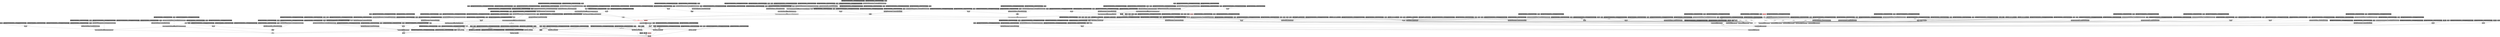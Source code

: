 digraph ObjectGraph {
  node[shape=box, style=filled, fillcolor=white];
  o1894114275912[fontcolor=red];
  o1894114275912[label="Logger\n<Logger concurrent.futures (INFO)>"];
  o1894114275912[fillcolor="0,0,1"];
  o1894113798784 -> o1894114275912 [label="LOGGER",weight=2];
  o1894114245288 -> o1894114275912 [label="str\n'concurrent.futures'"];
  o1894114245504 -> o1894114275912;
  o1894242476064 -> o1894114275912;
  o1894242476168 -> o1894114275912;
  o1894242467872 -> o1894114275912;
  o1894113798784[label="dict\n43 items"];
  o1894113798784[fillcolor="0,0,0.825"];
  o1894103405760 -> o1894113798784 [label="__globals__",weight=10];
  o1894104641472 -> o1894113798784 [label="__globals__",weight=10];
  o1894104641312 -> o1894113798784 [label="__globals__",weight=10];
  o1894104640992 -> o1894113798784 [label="__globals__",weight=10];
  o1894104640832 -> o1894113798784 [label="__globals__",weight=10];
  o1894104640672 -> o1894113798784 [label="__globals__",weight=10];
  o1894105336512 -> o1894113798784 [label="__globals__",weight=10];
  o1894105335072 -> o1894113798784 [label="__globals__",weight=10];
  o1894113860864 -> o1894113798784;
  o1894104641792 -> o1894113798784 [label="__globals__",weight=10];
  too_many_o1894113798784->o1894113798784[color=red,style=dotted,len=0.25,weight=10];
  too_many_o1894113798784[label="59 more backreferences",shape=box,height=0.25,color=red,fillcolor="0,1,0.65",fontsize=6];
  too_many_o1894113798784[fontcolor=white];
  o1894114245288[label="dict\n21 items"];
  o1894114245288[fillcolor="0,0,0.825"];
  o1894114277368 -> o1894114245288;
  o1894242476896 -> o1894114245288;
  o1894242477000 -> o1894114245288;
  o1894242470352 -> o1894114245288;
  o1894114245504[label="dict\n1 items"];
  o1894114245504[fillcolor="0,0,0.825"];
  o1894114277928 -> o1894114245504;
  o1894242477312 -> o1894114245504;
  o1894242477832 -> o1894114245504;
  o1894242470688 -> o1894114245504;
  o1894242476064[label="frame\nC:\\Users\\11986\\AppData\\Local\\Programs\\Python\\pypy3.9-v7.3.9-win64\\Lib\\inspect.py:75"];
  o1894242476064[fillcolor="0,0,0.825"];
  o1894242477936 -> o1894242476064;
  o1894242478040 -> o1894242476064;
  o1894242470912 -> o1894242476064;
  o1894242476168[label="frame\nc:\\Users\\11986\\projects\\pyxy\\.pypy\\lib\\site-packages\\objgraph.py:874"];
  o1894242476168[fillcolor="0,0,0.825"];
  o1894242476064 -> o1894242476168;
  o1894242478144 -> o1894242476168;
  o1894242478248 -> o1894242476168;
  o1894242471072 -> o1894242476168;
  o1894242467872[label="tuple\n1 items"];
  o1894242467872[fillcolor="0,0,0.825"];
  o1894242478560 -> o1894242467872;
  o1894242478664 -> o1894242467872;
  o1894242471216 -> o1894242467872;
  o1894103405760[label="function\n<function Future.add_done_callback at 0x"];
  o1894103405760[fillcolor="0,0,0.65"];
  o1894104582144 -> o1894103405760;
  o1894102322816 -> o1894103405760;
  o1894242478768 -> o1894103405760;
  o1894242478872 -> o1894103405760;
  o1894242471424 -> o1894103405760;
  o1894104641472[label="function\n<function Executor.__exit__ at 0x000001b"];
  o1894104641472[fillcolor="0,0,0.65"];
  o1894102332608 -> o1894104641472;
  o1894242479184 -> o1894104641472;
  o1894242479288 -> o1894104641472;
  o1894242471568 -> o1894104641472;
  o1894104641312[label="function\n<function Executor.__enter__ at 0x000001"];
  o1894104641312[fillcolor="0,0,0.65"];
  o1894102332608 -> o1894104641312;
  o1894242479392 -> o1894104641312;
  o1894242479496 -> o1894104641312;
  o1894242471808 -> o1894104641312;
  o1894104640992[label="function\n<function Executor.shutdown at 0x000001b"];
  o1894104640992[fillcolor="0,0,0.65"];
  o1894102332608 -> o1894104640992;
  o1894242479808 -> o1894104640992;
  o1894242479912 -> o1894104640992;
  o1894242471968 -> o1894104640992;
  o1894104640832[label="function\n<function Executor.map at 0x000001b9016f"];
  o1894104640832[fillcolor="0,0,0.65"];
  o1894102332608 -> o1894104640832;
  o1894242480016 -> o1894104640832;
  o1894242480120 -> o1894104640832;
  o1894242472112 -> o1894104640832;
  o1894104640672[label="function\n<function Executor.submit at 0x000001b90"];
  o1894104640672[fillcolor="0,0,0.65"];
  o1894102332608 -> o1894104640672;
  o1894242480432 -> o1894104640672;
  o1894242480536 -> o1894104640672;
  o1894242472256 -> o1894104640672;
  o1894105336512[label="function\n<function Future.set_exception at 0x0000"];
  o1894105336512[fillcolor="0,0,0.65"];
  o1894102322816 -> o1894105336512;
  o1894242480640 -> o1894105336512;
  o1894242480744 -> o1894105336512;
  o1894242472464 -> o1894105336512;
  o1894105335072[label="function\n<function Future.set_result at 0x000001b"];
  o1894105335072[fillcolor="0,0,0.65"];
  o1894102322816 -> o1894105335072;
  o1894151830784 -> o1894105335072;
  o1894242480848 -> o1894105335072;
  o1894242480952 -> o1894105335072;
  o1894242472608 -> o1894105335072;
  o1894113860864[label="code\n<code object set_result at 0x000001b901f"];
  o1894113860864[fillcolor="0,0,0.65"];
  o1894105335072 -> o1894113860864 [label="__code__",weight=10];
  o1894100591632 -> o1894113860864;
  o1894113618144 -> o1894113860864;
  o1894136031840 -> o1894113860864;
  o1894242481264 -> o1894113860864;
  o1894242481368 -> o1894113860864;
  o1894136012144 -> o1894113860864;
  o1894136031088 -> o1894113860864;
  o1894242472752 -> o1894113860864;
  o1894104641792[label="function\n<function Future._invoke_callbacks at 0x"];
  o1894104641792[fillcolor="0,0,0.65"];
  o1894102322816 -> o1894104641792;
  o1894113860864 -> o1894104641792;
  o1894242483240 -> o1894104641792;
  o1894242483344 -> o1894104641792;
  o1894148373184 -> o1894104641792;
  o1894114277368[label="Manager\n<logging.Manager object at 0x000001b9020"];
  o1894114277368[fillcolor="0,0,0.65"];
  o1894114275912 -> o1894114277368;
  o1894102330160 -> o1894114277368;
  o1894151080608 -> o1894114277368;
  o1894149263552 -> o1894114277368;
  o1894149263496 -> o1894114277368;
  o1894147152480 -> o1894114277368;
  o1894152838288 -> o1894114277368;
  o1894140738424 -> o1894114277368;
  o1894109035384 -> o1894114277368;
  o1894109035328 -> o1894114277368;
  too_many_o1894114277368->o1894114277368[color=red,style=dotted,len=0.25,weight=10];
  too_many_o1894114277368[label="13 more backreferences",shape=box,height=0.25,color=red,fillcolor="0,1,0.475",fontsize=6];
  too_many_o1894114277368[fontcolor=white];
  o1894242476896[label="frame\nC:\\Users\\11986\\AppData\\Local\\Programs\\Python\\pypy3.9-v7.3.9-win64\\Lib\\inspect.py:75"];
  o1894242476896[fillcolor="0,0,0.65"];
  o1894242483864 -> o1894242476896;
  o1894242483968 -> o1894242476896;
  o1894153260320 -> o1894242476896;
  o1894242477000[label="frame\nc:\\Users\\11986\\projects\\pyxy\\.pypy\\lib\\site-packages\\objgraph.py:874"];
  o1894242477000[fillcolor="0,0,0.65"];
  o1894242484072 -> o1894242477000;
  o1894242476896 -> o1894242477000;
  o1894148284448 -> o1894242477000;
  o1894153260848 -> o1894242477000;
  o1894242470352[label="tuple\n1 items"];
  o1894242470352[fillcolor="0,0,0.65"];
  o1894148284760 -> o1894242470352;
  o1894148284864 -> o1894242470352;
  o1894153260992 -> o1894242470352;
  o1894114277928[label="PlaceHolder\n<logging.PlaceHolder object at 0x000001b"];
  o1894114277928[fillcolor="0,0,0.65"];
  o1894114245288 -> o1894114277928 [label="concurrent",weight=2];
  o1894152378520 -> o1894114277928;
  o1894148284968 -> o1894114277928;
  o1894148285072 -> o1894114277928;
  o1894153261200 -> o1894114277928;
  o1894242477312[label="frame\nC:\\Users\\11986\\AppData\\Local\\Programs\\Python\\pypy3.9-v7.3.9-win64\\Lib\\inspect.py:75"];
  o1894242477312[fillcolor="0,0,0.65"];
  o1894148285384 -> o1894242477312;
  o1894148285488 -> o1894242477312;
  o1894153261344 -> o1894242477312;
  o1894242477832[label="frame\nc:\\Users\\11986\\projects\\pyxy\\.pypy\\lib\\site-packages\\objgraph.py:874"];
  o1894242477832[fillcolor="0,0,0.65"];
  o1894148285592 -> o1894242477832;
  o1894242477312 -> o1894242477832;
  o1894148285696 -> o1894242477832;
  o1894153261568 -> o1894242477832;
  o1894242470688[label="tuple\n1 items"];
  o1894242470688[fillcolor="0,0,0.65"];
  o1894148286632 -> o1894242470688;
  o1894148286736 -> o1894242470688;
  o1894153261712 -> o1894242470688;
  o1894242477936[label="frame\nC:\\Users\\11986\\AppData\\Local\\Programs\\Python\\pypy3.9-v7.3.9-win64\\Lib\\inspect.py:75"];
  o1894242477936[fillcolor="0,0,0.65"];
  o1894148286840 -> o1894242477936;
  o1894148286944 -> o1894242477936;
  o1894153262960 -> o1894242477936;
  o1894242478040[label="frame\nc:\\Users\\11986\\projects\\pyxy\\.pypy\\lib\\site-packages\\objgraph.py:874"];
  o1894242478040[fillcolor="0,0,0.65"];
  o1894148287048 -> o1894242478040;
  o1894242477936 -> o1894242478040;
  o1894148287152 -> o1894242478040;
  o1894153263104 -> o1894242478040;
  o1894242470912[label="tuple\n1 items"];
  o1894242470912[fillcolor="0,0,0.65"];
  o1894148287672 -> o1894242470912;
  o1894148287776 -> o1894242470912;
  o1894153263248 -> o1894242470912;
  o1894242478144[label="frame\nC:\\Users\\11986\\AppData\\Local\\Programs\\Python\\pypy3.9-v7.3.9-win64\\Lib\\inspect.py:75"];
  o1894242478144[fillcolor="0,0,0.65"];
  o1894148287880 -> o1894242478144;
  o1894148287984 -> o1894242478144;
  o1894153263520 -> o1894242478144;
  o1894242478248[label="frame\nc:\\Users\\11986\\projects\\pyxy\\.pypy\\lib\\site-packages\\objgraph.py:874"];
  o1894242478248[fillcolor="0,0,0.65"];
  o1894148288296 -> o1894242478248;
  o1894242478144 -> o1894242478248;
  o1894148288400 -> o1894242478248;
  o1894153263664 -> o1894242478248;
  o1894242471072[label="tuple\n1 items"];
  o1894242471072[fillcolor="0,0,0.65"];
  o1894148288504 -> o1894242471072;
  o1894148288608 -> o1894242471072;
  o1894153263872 -> o1894242471072;
  o1894242478560[label="frame\nC:\\Users\\11986\\AppData\\Local\\Programs\\Python\\pypy3.9-v7.3.9-win64\\Lib\\inspect.py:75"];
  o1894242478560[fillcolor="0,0,0.65"];
  o1894148288712 -> o1894242478560;
  o1894148288816 -> o1894242478560;
  o1894153264016 -> o1894242478560;
  o1894242478664[label="frame\nc:\\Users\\11986\\projects\\pyxy\\.pypy\\lib\\site-packages\\objgraph.py:874"];
  o1894242478664[fillcolor="0,0,0.65"];
  o1894148289648 -> o1894242478664;
  o1894242478560 -> o1894242478664;
  o1894148289752 -> o1894242478664;
  o1894153264160 -> o1894242478664;
  o1894242471216[label="tuple\n1 items"];
  o1894242471216[fillcolor="0,0,0.65"];
  o1894148289856 -> o1894242471216;
  o1894148289960 -> o1894242471216;
  o1894153264368 -> o1894242471216;
  o1894104582144[label="code\n<code object _chain_future at 0x000001b9"];
  o1894104582144[fillcolor="0,0,0.475"];
  o1894104582144[fontcolor=white];
  o1894114534848 -> o1894104582144 [label="__code__",weight=10];
  o1894100591632 -> o1894104582144;
  o1894104572384 -> o1894104582144;
  o1894148290064 -> o1894104582144;
  o1894148290168 -> o1894104582144;
  o1894136031680 -> o1894104582144;
  o1894136012048 -> o1894104582144;
  o1894136030944 -> o1894104582144;
  o1894153264512 -> o1894104582144;
  o1894102322816[label="type\nFuture"];
  o1894102322816[fillcolor="0,0,0.475"];
  o1894102322816[fontcolor=white];
  o1894113798784 -> o1894102322816 [label="Future",weight=2];
  o1894102322816 -> o1894102322816;
  o1894114210200 -> o1894102322816;
  o1894114210096 -> o1894102322816;
  o1894113750176 -> o1894102322816 [label="Future",weight=2];
  o1894148290272 -> o1894102322816;
  o1894148290376 -> o1894102322816;
  o1894153264656 -> o1894102322816;
  o1894242478768[label="frame\nC:\\Users\\11986\\AppData\\Local\\Programs\\Python\\pypy3.9-v7.3.9-win64\\Lib\\inspect.py:75"];
  o1894242478768[fillcolor="0,0,0.475"];
  o1894242478768[fontcolor=white];
  o1894148290688 -> o1894242478768;
  o1894148290792 -> o1894242478768;
  o1894153264976 -> o1894242478768;
  o1894242478872[label="frame\nc:\\Users\\11986\\projects\\pyxy\\.pypy\\lib\\site-packages\\objgraph.py:874"];
  o1894242478872[fillcolor="0,0,0.475"];
  o1894242478872[fontcolor=white];
  o1894148291104 -> o1894242478872;
  o1894242478768 -> o1894242478872;
  o1894148291208 -> o1894242478872;
  o1894149742704 -> o1894242478872;
  o1894242471424[label="tuple\n1 items"];
  o1894242471424[fillcolor="0,0,0.475"];
  o1894242471424[fontcolor=white];
  o1894148291312 -> o1894242471424;
  o1894148291416 -> o1894242471424;
  o1894149742848 -> o1894242471424;
  o1894102332608[label="type\nExecutor"];
  o1894102332608[fillcolor="0,0,0.475"];
  o1894102332608[fontcolor=white];
  o1894107859968 -> o1894102332608;
  o1894102332608 -> o1894102332608;
  o1894114209992 -> o1894102332608;
  o1894114209888 -> o1894102332608;
  o1894113798784 -> o1894102332608 [label="Executor",weight=2];
  o1894113750176 -> o1894102332608 [label="Executor",weight=2];
  o1894148291728 -> o1894102332608;
  o1894148291832 -> o1894102332608;
  o1894149743008 -> o1894102332608;
  o1894242479184[label="frame\nC:\\Users\\11986\\AppData\\Local\\Programs\\Python\\pypy3.9-v7.3.9-win64\\Lib\\inspect.py:75"];
  o1894242479184[fillcolor="0,0,0.475"];
  o1894242479184[fontcolor=white];
  o1894148291936 -> o1894242479184;
  o1894148292040 -> o1894242479184;
  o1894149743216 -> o1894242479184;
  o1894242479288[label="frame\nc:\\Users\\11986\\projects\\pyxy\\.pypy\\lib\\site-packages\\objgraph.py:874"];
  o1894242479288[fillcolor="0,0,0.475"];
  o1894242479288[fontcolor=white];
  o1894148292352 -> o1894242479288;
  o1894242479184 -> o1894242479288;
  o1894148292456 -> o1894242479288;
  o1894149743408 -> o1894242479288;
  o1894242471568[label="tuple\n1 items"];
  o1894242471568[fillcolor="0,0,0.475"];
  o1894242471568[fontcolor=white];
  o1894153248800 -> o1894242471568;
  o1894153248904 -> o1894242471568;
  o1894149743616 -> o1894242471568;
  o1894242479392[label="frame\nC:\\Users\\11986\\AppData\\Local\\Programs\\Python\\pypy3.9-v7.3.9-win64\\Lib\\inspect.py:75"];
  o1894242479392[fillcolor="0,0,0.475"];
  o1894242479392[fontcolor=white];
  o1894153249736 -> o1894242479392;
  o1894153249840 -> o1894242479392;
  o1894149743760 -> o1894242479392;
  o1894242479496[label="frame\nc:\\Users\\11986\\projects\\pyxy\\.pypy\\lib\\site-packages\\objgraph.py:874"];
  o1894242479496[fillcolor="0,0,0.475"];
  o1894242479496[fontcolor=white];
  o1894153249944 -> o1894242479496;
  o1894242479392 -> o1894242479496;
  o1894153250048 -> o1894242479496;
  o1894149743968 -> o1894242479496;
  o1894242471808[label="tuple\n1 items"];
  o1894242471808[fillcolor="0,0,0.475"];
  o1894242471808[fontcolor=white];
  o1894153250360 -> o1894242471808;
  o1894153250464 -> o1894242471808;
  o1894149744112 -> o1894242471808;
  o1894242479808[label="frame\nC:\\Users\\11986\\AppData\\Local\\Programs\\Python\\pypy3.9-v7.3.9-win64\\Lib\\inspect.py:75"];
  o1894242479808[fillcolor="0,0,0.475"];
  o1894242479808[fontcolor=white];
  o1894153250568 -> o1894242479808;
  o1894153250672 -> o1894242479808;
  o1894149744320 -> o1894242479808;
  o1894242479912[label="frame\nc:\\Users\\11986\\projects\\pyxy\\.pypy\\lib\\site-packages\\objgraph.py:874"];
  o1894242479912[fillcolor="0,0,0.475"];
  o1894242479912[fontcolor=white];
  o1894153250776 -> o1894242479912;
  o1894242479808 -> o1894242479912;
  o1894153250880 -> o1894242479912;
  o1894149744464 -> o1894242479912;
  o1894242471968[label="tuple\n1 items"];
  o1894242471968[fillcolor="0,0,0.475"];
  o1894242471968[fontcolor=white];
  o1894153251192 -> o1894242471968;
  o1894153251296 -> o1894242471968;
  o1894149744608 -> o1894242471968;
  o1894242480016[label="frame\nC:\\Users\\11986\\AppData\\Local\\Programs\\Python\\pypy3.9-v7.3.9-win64\\Lib\\inspect.py:75"];
  o1894242480016[fillcolor="0,0,0.475"];
  o1894242480016[fontcolor=white];
  o1894153251400 -> o1894242480016;
  o1894153251504 -> o1894242480016;
  o1894149745120 -> o1894242480016;
  o1894242480120[label="frame\nc:\\Users\\11986\\projects\\pyxy\\.pypy\\lib\\site-packages\\objgraph.py:874"];
  o1894242480120[fillcolor="0,0,0.475"];
  o1894242480120[fontcolor=white];
  o1894153251816 -> o1894242480120;
  o1894242480016 -> o1894242480120;
  o1894153251920 -> o1894242480120;
  o1894149745552 -> o1894242480120;
  o1894242472112[label="tuple\n1 items"];
  o1894242472112[fillcolor="0,0,0.475"];
  o1894242472112[fontcolor=white];
  o1894153252024 -> o1894242472112;
  o1894153252440 -> o1894242472112;
  o1894149745760 -> o1894242472112;
  o1894242480432[label="frame\nC:\\Users\\11986\\AppData\\Local\\Programs\\Python\\pypy3.9-v7.3.9-win64\\Lib\\inspect.py:75"];
  o1894242480432[fillcolor="0,0,0.475"];
  o1894242480432[fontcolor=white];
  o1894153253584 -> o1894242480432;
  o1894153253688 -> o1894242480432;
  o1894149745904 -> o1894242480432;
  o1894242480536[label="frame\nc:\\Users\\11986\\projects\\pyxy\\.pypy\\lib\\site-packages\\objgraph.py:874"];
  o1894242480536[fillcolor="0,0,0.475"];
  o1894242480536[fontcolor=white];
  o1894153254000 -> o1894242480536;
  o1894242480432 -> o1894242480536;
  o1894153254104 -> o1894242480536;
  o1894149746048 -> o1894242480536;
  o1894242472256[label="tuple\n1 items"];
  o1894242472256[fillcolor="0,0,0.475"];
  o1894242472256[fontcolor=white];
  o1894153254208 -> o1894242472256;
  o1894153254312 -> o1894242472256;
  o1894149746256 -> o1894242472256;
  o1894242480640[label="frame\nC:\\Users\\11986\\AppData\\Local\\Programs\\Python\\pypy3.9-v7.3.9-win64\\Lib\\inspect.py:75"];
  o1894242480640[fillcolor="0,0,0.475"];
  o1894242480640[fontcolor=white];
  o1894153254416 -> o1894242480640;
  o1894153254520 -> o1894242480640;
  o1894149746400 -> o1894242480640;
  o1894242480744[label="frame\nc:\\Users\\11986\\projects\\pyxy\\.pypy\\lib\\site-packages\\objgraph.py:874"];
  o1894242480744[fillcolor="0,0,0.475"];
  o1894242480744[fontcolor=white];
  o1894153254624 -> o1894242480744;
  o1894242480640 -> o1894242480744;
  o1894153254728 -> o1894242480744;
  o1894149746544 -> o1894242480744;
  o1894242472464[label="tuple\n1 items"];
  o1894242472464[fillcolor="0,0,0.475"];
  o1894242472464[fontcolor=white];
  o1894153254832 -> o1894242472464;
  o1894153254936 -> o1894242472464;
  o1894149746688 -> o1894242472464;
  o1894151830784[label="code\n<code object run at 0x000001b9043f3d00, "];
  o1894151830784[fillcolor="0,0,0.475"];
  o1894151830784[fontcolor=white];
  o1894151833664 -> o1894151830784 [label="__code__",weight=10];
  o1894100591632 -> o1894151830784;
  o1894151829664 -> o1894151830784;
  o1894153255248 -> o1894151830784;
  o1894153255352 -> o1894151830784;
  o1894136031776 -> o1894151830784;
  o1894136012096 -> o1894151830784;
  o1894136031024 -> o1894151830784;
  o1894149746832 -> o1894151830784;
  o1894242480848[label="frame\nC:\\Users\\11986\\AppData\\Local\\Programs\\Python\\pypy3.9-v7.3.9-win64\\Lib\\inspect.py:75"];
  o1894242480848[fillcolor="0,0,0.475"];
  o1894242480848[fontcolor=white];
  o1894153255664 -> o1894242480848;
  o1894153255768 -> o1894242480848;
  o1894149747392 -> o1894242480848;
  o1894242480952[label="frame\nc:\\Users\\11986\\projects\\pyxy\\.pypy\\lib\\site-packages\\objgraph.py:874"];
  o1894242480952[fillcolor="0,0,0.475"];
  o1894242480952[fontcolor=white];
  o1894153256080 -> o1894242480952;
  o1894242480848 -> o1894242480952;
  o1894153256184 -> o1894242480952;
  o1894149747408 -> o1894242480952;
  o1894242472608[label="tuple\n1 items"];
  o1894242472608[fillcolor="0,0,0.475"];
  o1894242472608[fontcolor=white];
  o1894140911648 -> o1894242472608;
  o1894140911752 -> o1894242472608;
  o1894149747552 -> o1894242472608;
  o1894100591632[label="dict\n1947 items"];
  o1894100591632[fillcolor="0,0,0.475"];
  o1894100591632[fontcolor=white];
  o1894101508512 -> o1894100591632 [label="global_cache_skips",weight=2];
  o1894105146816 -> o1894100591632 [label="global_cache_skips",weight=2];
  o1894136030544 -> o1894100591632;
  o1894153261888 -> o1894100591632;
  o1894136030464 -> o1894100591632;
  o1894140912064 -> o1894100591632;
  o1894140912168 -> o1894100591632;
  o1894112697040 -> o1894100591632;
  o1894153261920 -> o1894100591632;
  o1894153261936 -> o1894100591632;
  too_many_o1894100591632->o1894100591632[color=red,style=dotted,len=0.25,weight=10];
  too_many_o1894100591632[label="2 more backreferences",shape=box,height=0.25,color=red,fillcolor="0,1,0.3",fontsize=6];
  too_many_o1894100591632[fontcolor=white];
  o1894113618144[label="code\n<code object Future at 0x000001b901f828e"];
  o1894113618144[fillcolor="0,0,0.475"];
  o1894113618144[fontcolor=white];
  o1894100591632 -> o1894113618144;
  o1894113618368 -> o1894113618144;
  o1894140913000 -> o1894113618144;
  o1894140913104 -> o1894113618144;
  o1894114462880 -> o1894113618144;
  o1894114462192 -> o1894113618144;
  o1894114462528 -> o1894113618144;
  o1894149748400 -> o1894113618144;
  o1894136031840[label="tuple\n3 items"];
  o1894136031840[fillcolor="0,0,0.475"];
  o1894136031840[fontcolor=white];
  o1894140913832 -> o1894136031840;
  o1894140913936 -> o1894136031840;
  o1894105319952 -> o1894136031840;
  o1894149748768 -> o1894136031840;
  o1894242481264[label="frame\nC:\\Users\\11986\\AppData\\Local\\Programs\\Python\\pypy3.9-v7.3.9-win64\\Lib\\inspect.py:75"];
  o1894242481264[fillcolor="0,0,0.475"];
  o1894242481264[fontcolor=white];
  o1894140915184 -> o1894242481264;
  o1894140915288 -> o1894242481264;
  o1894139724016 -> o1894242481264;
  o1894242481368[label="frame\nc:\\Users\\11986\\projects\\pyxy\\.pypy\\lib\\site-packages\\objgraph.py:874"];
  o1894242481368[fillcolor="0,0,0.475"];
  o1894242481368[fontcolor=white];
  o1894140915704 -> o1894242481368;
  o1894242481264 -> o1894242481368;
  o1894140915808 -> o1894242481368;
  o1894139726656 -> o1894242481368;
  o1894136012144[label="tuple\n4 items"];
  o1894136012144[fillcolor="0,0,0.475"];
  o1894136012144[fontcolor=white];
  o1894140916120 -> o1894136012144;
  o1894140916224 -> o1894136012144;
  o1894106109936 -> o1894136012144;
  o1894139727072 -> o1894136012144;
  o1894136031088[label="tuple\n3 items"];
  o1894136031088[fillcolor="0,0,0.475"];
  o1894136031088[fontcolor=white];
  o1894140916744 -> o1894136031088;
  o1894140916848 -> o1894136031088;
  o1894106109888 -> o1894136031088;
  o1894139727296 -> o1894136031088;
  o1894242472752[label="tuple\n1 items"];
  o1894242472752[fillcolor="0,0,0.475"];
  o1894242472752[fontcolor=white];
  o1894140917992 -> o1894242472752;
  o1894140918096 -> o1894242472752;
  o1894139727824 -> o1894242472752;
  o1894242483240[label="frame\nC:\\Users\\11986\\AppData\\Local\\Programs\\Python\\pypy3.9-v7.3.9-win64\\Lib\\inspect.py:75"];
  o1894242483240[fillcolor="0,0,0.475"];
  o1894242483240[fontcolor=white];
  o1894140918304 -> o1894242483240;
  o1894140918408 -> o1894242483240;
  o1894139727888 -> o1894242483240;
  o1894242483344[label="frame\nc:\\Users\\11986\\projects\\pyxy\\.pypy\\lib\\site-packages\\objgraph.py:874"];
  o1894242483344[fillcolor="0,0,0.475"];
  o1894242483344[fontcolor=white];
  o1894140918824 -> o1894242483344;
  o1894242483240 -> o1894242483344;
  o1894140919136 -> o1894242483344;
  o1894139728032 -> o1894242483344;
  o1894148373184[label="tuple\n1 items"];
  o1894148373184[fillcolor="0,0,0.475"];
  o1894148373184[fontcolor=white];
  o1894145068112 -> o1894148373184;
  o1894145068216 -> o1894148373184;
  o1894139728240 -> o1894148373184;
  o1894102330160[label="type\nLogger"];
  o1894102330160[fillcolor="0,0,0.475"];
  o1894102330160[fontcolor=white];
  o1894114275912 -> o1894102330160;
  o1894102330160 -> o1894102330160;
  o1894113877984 -> o1894102330160 [label="Logger",weight=2];
  o1894102315472 -> o1894102330160;
  o1894149263552 -> o1894102330160;
  o1894149263496 -> o1894102330160;
  o1894147152480 -> o1894102330160;
  o1894152838288 -> o1894102330160;
  o1894140738424 -> o1894102330160;
  o1894109035384 -> o1894102330160;
  too_many_o1894102330160->o1894102330160[color=red,style=dotted,len=0.25,weight=10];
  too_many_o1894102330160[label="16 more backreferences",shape=box,height=0.25,color=red,fillcolor="0,1,0.3",fontsize=6];
  too_many_o1894102330160[fontcolor=white];
  o1894151080608[label="dict\n6 items"];
  o1894151080608[fillcolor="0,0,0.475"];
  o1894151080608[fontcolor=white];
  o1894114277368 -> o1894151080608 [label="__dict__",weight=10];
  o1894145069048 -> o1894151080608;
  o1894145069152 -> o1894151080608;
  o1894139728672 -> o1894151080608;
  o1894149263552[label="Logger\n<Logger Client-0 (INFO)>"];
  o1894149263552[fillcolor="0,0,0.475"];
  o1894149263552[fontcolor=white];
  o1894114245288 -> o1894149263552 [label="str\n'Client-0'"];
  o1894145069464 -> o1894149263552;
  o1894145069568 -> o1894149263552;
  o1894139728784 -> o1894149263552;
  o1894149263496[label="Logger\n<Logger Client (INFO)>"];
  o1894149263496[fillcolor="0,0,0.475"];
  o1894149263496[fontcolor=white];
  o1894114245288 -> o1894149263496 [label="Client",weight=2];
  o1894145070400 -> o1894149263496;
  o1894145070504 -> o1894149263496;
  o1894139729184 -> o1894149263496;
  o1894147152480[label="Logger\n<Logger SockRelay.0 (INFO)>"];
  o1894147152480[fillcolor="0,0,0.475"];
  o1894147152480[fontcolor=white];
  o1894114245288 -> o1894147152480 [label="str\n'SockRelay.0'"];
  o1894124759448 -> o1894147152480;
  o1894145070712 -> o1894147152480;
  o1894145070816 -> o1894147152480;
  o1894153249632 -> o1894147152480;
  o1894149725792 -> o1894147152480 [label="logger",weight=2];
  o1894139729200 -> o1894147152480;
  o1894152838288[label="Logger\n<Logger SockRelay (INFO)>"];
  o1894152838288[fillcolor="0,0,0.475"];
  o1894152838288[fontcolor=white];
  o1894114245288 -> o1894152838288 [label="SockRelay",weight=2];
  o1894147152480 -> o1894152838288;
  o1894152837392 -> o1894152838288;
  o1894145071440 -> o1894152838288;
  o1894145071544 -> o1894152838288;
  o1894139729600 -> o1894152838288;
  o1894140738424[label="Logger\n<Logger graphviz.sources (INFO)>"];
  o1894140738424[fillcolor="0,0,0.475"];
  o1894140738424[fontcolor=white];
  o1894114245288 -> o1894140738424 [label="str\n'graphviz.sources'"];
  o1894133201168 -> o1894140738424;
  o1894140865504 -> o1894140738424 [label="log",weight=2];
  o1894145072376 -> o1894140738424;
  o1894145072480 -> o1894140738424;
  o1894139729984 -> o1894140738424;
  o1894109035384[label="Logger\n<Logger graphviz.rendering (INFO)>"];
  o1894109035384[fillcolor="0,0,0.475"];
  o1894109035384[fontcolor=white];
  o1894114245288 -> o1894109035384 [label="str\n'graphviz.rendering'"];
  o1894133201168 -> o1894109035384;
  o1894108920672 -> o1894109035384 [label="log",weight=2];
  o1894145215880 -> o1894109035384;
  o1894145215984 -> o1894109035384;
  o1894139730352 -> o1894109035384;
  o1894109035328[label="Logger\n<Logger graphviz.saving (INFO)>"];
  o1894109035328[fillcolor="0,0,0.475"];
  o1894109035328[fontcolor=white];
  o1894114245288 -> o1894109035328 [label="str\n'graphviz.saving'"];
  o1894133201168 -> o1894109035328;
  o1894140815936 -> o1894109035328 [label="log",weight=2];
  o1894145217440 -> o1894109035328;
  o1894145217544 -> o1894109035328;
  o1894139730640 -> o1894109035328;
  o1894242483864[label="frame\nC:\\Users\\11986\\AppData\\Local\\Programs\\Python\\pypy3.9-v7.3.9-win64\\Lib\\inspect.py:75"];
  o1894242483864[fillcolor="0,0,0.475"];
  o1894242483864[fontcolor=white];
  o1894145218688 -> o1894242483864;
  o1894145218792 -> o1894242483864;
  o1894139730928 -> o1894242483864;
  o1894242483968[label="frame\nc:\\Users\\11986\\projects\\pyxy\\.pypy\\lib\\site-packages\\objgraph.py:874"];
  o1894242483968[fillcolor="0,0,0.475"];
  o1894242483968[fontcolor=white];
  o1894145219000 -> o1894242483968;
  o1894242483864 -> o1894242483968;
  o1894145220248 -> o1894242483968;
  o1894139731104 -> o1894242483968;
  o1894153260320[label="tuple\n1 items"];
  o1894153260320[fillcolor="0,0,0.475"];
  o1894153260320[fontcolor=white];
  o1894145343936 -> o1894153260320;
  o1894145344040 -> o1894153260320;
  o1894139731248 -> o1894153260320;
  o1894242484072[label="frame\nC:\\Users\\11986\\AppData\\Local\\Programs\\Python\\pypy3.9-v7.3.9-win64\\Lib\\inspect.py:75"];
  o1894242484072[fillcolor="0,0,0.475"];
  o1894242484072[fontcolor=white];
  o1894145344248 -> o1894242484072;
  o1894145344352 -> o1894242484072;
  o1894139731472 -> o1894242484072;
  o1894148284448[label="frame\nc:\\Users\\11986\\projects\\pyxy\\.pypy\\lib\\site-packages\\objgraph.py:874"];
  o1894148284448[fillcolor="0,0,0.475"];
  o1894148284448[fontcolor=white];
  o1894145344768 -> o1894148284448;
  o1894242484072 -> o1894148284448;
  o1894145344872 -> o1894148284448;
  o1894139731616 -> o1894148284448;
  o1894153260848[label="tuple\n1 items"];
  o1894153260848[fillcolor="0,0,0.475"];
  o1894153260848[fontcolor=white];
  o1894145345704 -> o1894153260848;
  o1894145345808 -> o1894153260848;
  o1894139731760 -> o1894153260848;
  o1894148284760[label="frame\nC:\\Users\\11986\\AppData\\Local\\Programs\\Python\\pypy3.9-v7.3.9-win64\\Lib\\inspect.py:75"];
  o1894148284760[fillcolor="0,0,0.475"];
  o1894148284760[fontcolor=white];
  o1894145346016 -> o1894148284760;
  o1894145346120 -> o1894148284760;
  o1894140149792 -> o1894148284760;
  o1894148284864[label="frame\nc:\\Users\\11986\\projects\\pyxy\\.pypy\\lib\\site-packages\\objgraph.py:874"];
  o1894148284864[fillcolor="0,0,0.475"];
  o1894148284864[fontcolor=white];
  o1894145346536 -> o1894148284864;
  o1894148284760 -> o1894148284864;
  o1894145346640 -> o1894148284864;
  o1894140149952 -> o1894148284864;
  o1894153260992[label="tuple\n1 items"];
  o1894153260992[fillcolor="0,0,0.475"];
  o1894153260992[fontcolor=white];
  o1894145346848 -> o1894153260992;
  o1894145346952 -> o1894153260992;
  o1894140150224 -> o1894153260992;
  o1894152378520[label="dict\n2 items"];
  o1894152378520[fillcolor="0,0,0.475"];
  o1894152378520[fontcolor=white];
  o1894114277928 -> o1894152378520 [label="__dict__",weight=10];
  o1894145347160 -> o1894152378520;
  o1894145347264 -> o1894152378520;
  o1894140150400 -> o1894152378520;
  o1894148284968[label="frame\nC:\\Users\\11986\\AppData\\Local\\Programs\\Python\\pypy3.9-v7.3.9-win64\\Lib\\inspect.py:75"];
  o1894148284968[fillcolor="0,0,0.475"];
  o1894148284968[fontcolor=white];
  o1894145347680 -> o1894148284968;
  o1894145347784 -> o1894148284968;
  o1894140150544 -> o1894148284968;
  o1894148285072[label="frame\nc:\\Users\\11986\\projects\\pyxy\\.pypy\\lib\\site-packages\\objgraph.py:874"];
  o1894148285072[fillcolor="0,0,0.475"];
  o1894148285072[fontcolor=white];
  o1894145347992 -> o1894148285072;
  o1894148284968 -> o1894148285072;
  o1894145348096 -> o1894148285072;
  o1894140150768 -> o1894148285072;
  o1894153261200[label="tuple\n1 items"];
  o1894153261200[fillcolor="0,0,0.475"];
  o1894153261200[fontcolor=white];
  o1894145348512 -> o1894153261200;
  o1894145348616 -> o1894153261200;
  o1894140150912 -> o1894153261200;
  o1894148285384[label="frame\nC:\\Users\\11986\\AppData\\Local\\Programs\\Python\\pypy3.9-v7.3.9-win64\\Lib\\inspect.py:75"];
  o1894148285384[fillcolor="0,0,0.475"];
  o1894148285384[fontcolor=white];
  o1894145348824 -> o1894148285384;
  o1894145348928 -> o1894148285384;
  o1894140151120 -> o1894148285384;
  o1894148285488[label="frame\nc:\\Users\\11986\\projects\\pyxy\\.pypy\\lib\\site-packages\\objgraph.py:874"];
  o1894148285488[fillcolor="0,0,0.475"];
  o1894148285488[fontcolor=white];
  o1894145349136 -> o1894148285488;
  o1894148285384 -> o1894148285488;
  o1894145349240 -> o1894148285488;
  o1894140151264 -> o1894148285488;
  o1894153261344[label="tuple\n1 items"];
  o1894153261344[fillcolor="0,0,0.475"];
  o1894153261344[fontcolor=white];
  o1894145350800 -> o1894153261344;
  o1894145350904 -> o1894153261344;
  o1894140152064 -> o1894153261344;
  o1894148285592[label="frame\nC:\\Users\\11986\\AppData\\Local\\Programs\\Python\\pypy3.9-v7.3.9-win64\\Lib\\inspect.py:75"];
  o1894148285592[fillcolor="0,0,0.475"];
  o1894148285592[fontcolor=white];
  o1894145351320 -> o1894148285592;
  o1894145351112 -> o1894148285592;
  o1894140152272 -> o1894148285592;
  o1894148285696[label="frame\nc:\\Users\\11986\\projects\\pyxy\\.pypy\\lib\\site-packages\\objgraph.py:874"];
  o1894148285696[fillcolor="0,0,0.475"];
  o1894148285696[fontcolor=white];
  o1894147277248 -> o1894148285696;
  o1894148285592 -> o1894148285696;
  o1894147277352 -> o1894148285696;
  o1894140152560 -> o1894148285696;
  o1894153261568[label="tuple\n1 items"];
  o1894153261568[fillcolor="0,0,0.475"];
  o1894153261568[fontcolor=white];
  o1894147278080 -> o1894153261568;
  o1894147278184 -> o1894153261568;
  o1894140152784 -> o1894153261568;
  o1894148286632[label="frame\nC:\\Users\\11986\\AppData\\Local\\Programs\\Python\\pypy3.9-v7.3.9-win64\\Lib\\inspect.py:75"];
  o1894148286632[fillcolor="0,0,0.475"];
  o1894148286632[fontcolor=white];
  o1894147278912 -> o1894148286632;
  o1894147279016 -> o1894148286632;
  o1894140152992 -> o1894148286632;
  o1894148286736[label="frame\nc:\\Users\\11986\\projects\\pyxy\\.pypy\\lib\\site-packages\\objgraph.py:874"];
  o1894148286736[fillcolor="0,0,0.475"];
  o1894148286736[fontcolor=white];
  o1894147279848 -> o1894148286736;
  o1894148286632 -> o1894148286736;
  o1894147279952 -> o1894148286736;
  o1894140153136 -> o1894148286736;
  o1894153261712[label="tuple\n1 items"];
  o1894153261712[fillcolor="0,0,0.475"];
  o1894153261712[fontcolor=white];
  o1894147281096 -> o1894153261712;
  o1894147281200 -> o1894153261712;
  o1894140153296 -> o1894153261712;
  o1894148286840[label="frame\nC:\\Users\\11986\\AppData\\Local\\Programs\\Python\\pypy3.9-v7.3.9-win64\\Lib\\inspect.py:75"];
  o1894148286840[fillcolor="0,0,0.475"];
  o1894148286840[fontcolor=white];
  o1894147281720 -> o1894148286840;
  o1894147281824 -> o1894148286840;
  o1894140153504 -> o1894148286840;
  o1894148286944[label="frame\nc:\\Users\\11986\\projects\\pyxy\\.pypy\\lib\\site-packages\\objgraph.py:874"];
  o1894148286944[fillcolor="0,0,0.475"];
  o1894148286944[fontcolor=white];
  o1894147282448 -> o1894148286944;
  o1894148286840 -> o1894148286944;
  o1894147282552 -> o1894148286944;
  o1894140153648 -> o1894148286944;
  o1894153262960[label="tuple\n1 items"];
  o1894153262960[fillcolor="0,0,0.475"];
  o1894153262960[fontcolor=white];
  o1894147283384 -> o1894153262960;
  o1894147283488 -> o1894153262960;
  o1894140153920 -> o1894153262960;
  o1894148287048[label="frame\nC:\\Users\\11986\\AppData\\Local\\Programs\\Python\\pypy3.9-v7.3.9-win64\\Lib\\inspect.py:75"];
  o1894148287048[fillcolor="0,0,0.475"];
  o1894148287048[fontcolor=white];
  o1894147284008 -> o1894148287048;
  o1894147284112 -> o1894148287048;
  o1894140154112 -> o1894148287048;
  o1894148287152[label="frame\nc:\\Users\\11986\\projects\\pyxy\\.pypy\\lib\\site-packages\\objgraph.py:874"];
  o1894148287152[fillcolor="0,0,0.475"];
  o1894148287152[fontcolor=white];
  o1894147416096 -> o1894148287152;
  o1894148287048 -> o1894148287152;
  o1894147416200 -> o1894148287152;
  o1894140154256 -> o1894148287152;
  o1894153263104[label="tuple\n1 items"];
  o1894153263104[fillcolor="0,0,0.475"];
  o1894153263104[fontcolor=white];
  o1894147416928 -> o1894153263104;
  o1894147417032 -> o1894153263104;
  o1894140154560 -> o1894153263104;
  o1894148287672[label="frame\nC:\\Users\\11986\\AppData\\Local\\Programs\\Python\\pypy3.9-v7.3.9-win64\\Lib\\inspect.py:75"];
  o1894148287672[fillcolor="0,0,0.475"];
  o1894148287672[fontcolor=white];
  o1894147417552 -> o1894148287672;
  o1894147417656 -> o1894148287672;
  o1894140154752 -> o1894148287672;
  o1894148287776[label="frame\nc:\\Users\\11986\\projects\\pyxy\\.pypy\\lib\\site-packages\\objgraph.py:874"];
  o1894148287776[fillcolor="0,0,0.475"];
  o1894148287776[fontcolor=white];
  o1894147418592 -> o1894148287776;
  o1894148287672 -> o1894148287776;
  o1894147418696 -> o1894148287776;
  o1894140154992 -> o1894148287776;
  o1894153263248[label="tuple\n1 items"];
  o1894153263248[fillcolor="0,0,0.475"];
  o1894153263248[fontcolor=white];
  o1894147419320 -> o1894153263248;
  o1894147419424 -> o1894153263248;
  o1894140155184 -> o1894153263248;
  o1894148287880[label="frame\nC:\\Users\\11986\\AppData\\Local\\Programs\\Python\\pypy3.9-v7.3.9-win64\\Lib\\inspect.py:75"];
  o1894148287880[fillcolor="0,0,0.475"];
  o1894148287880[fontcolor=white];
  o1894147420048 -> o1894148287880;
  o1894147420152 -> o1894148287880;
  o1894140155440 -> o1894148287880;
  o1894148287984[label="frame\nc:\\Users\\11986\\projects\\pyxy\\.pypy\\lib\\site-packages\\objgraph.py:874"];
  o1894148287984[fillcolor="0,0,0.475"];
  o1894148287984[fontcolor=white];
  o1894147421712 -> o1894148287984;
  o1894148287880 -> o1894148287984;
  o1894147421816 -> o1894148287984;
  o1894140155600 -> o1894148287984;
  o1894153263520[label="tuple\n1 items"];
  o1894153263520[fillcolor="0,0,0.475"];
  o1894153263520[fontcolor=white];
  o1894147422648 -> o1894153263520;
  o1894147422752 -> o1894153263520;
  o1894140155776 -> o1894153263520;
  o1894148288296[label="frame\nC:\\Users\\11986\\AppData\\Local\\Programs\\Python\\pypy3.9-v7.3.9-win64\\Lib\\inspect.py:75"];
  o1894148288296[fillcolor="0,0,0.475"];
  o1894148288296[fontcolor=white];
  o1894149538032 -> o1894148288296;
  o1894149538136 -> o1894148288296;
  o1894140156064 -> o1894148288296;
  o1894148288400[label="frame\nc:\\Users\\11986\\projects\\pyxy\\.pypy\\lib\\site-packages\\objgraph.py:874"];
  o1894148288400[fillcolor="0,0,0.475"];
  o1894148288400[fontcolor=white];
  o1894149538448 -> o1894148288400;
  o1894148288296 -> o1894148288400;
  o1894149538552 -> o1894148288400;
  o1894140156224 -> o1894148288400;
  o1894153263664[label="tuple\n1 items"];
  o1894153263664[fillcolor="0,0,0.475"];
  o1894153263664[fontcolor=white];
  o1894149539800 -> o1894153263664;
  o1894149539904 -> o1894153263664;
  o1894140156368 -> o1894153263664;
  o1894148288504[label="frame\nC:\\Users\\11986\\AppData\\Local\\Programs\\Python\\pypy3.9-v7.3.9-win64\\Lib\\inspect.py:75"];
  o1894148288504[fillcolor="0,0,0.475"];
  o1894148288504[fontcolor=white];
  o1894149540528 -> o1894148288504;
  o1894149540632 -> o1894148288504;
  o1894140156656 -> o1894148288504;
  o1894148288608[label="frame\nc:\\Users\\11986\\projects\\pyxy\\.pypy\\lib\\site-packages\\objgraph.py:874"];
  o1894148288608[fillcolor="0,0,0.475"];
  o1894148288608[fontcolor=white];
  o1894149542088 -> o1894148288608;
  o1894148288504 -> o1894148288608;
  o1894149542192 -> o1894148288608;
  o1894140156864 -> o1894148288608;
  o1894153263872[label="tuple\n1 items"];
  o1894153263872[fillcolor="0,0,0.475"];
  o1894153263872[fontcolor=white];
  o1894149542816 -> o1894153263872;
  o1894149542920 -> o1894153263872;
  o1894140157120 -> o1894153263872;
  o1894148288712[label="frame\nC:\\Users\\11986\\AppData\\Local\\Programs\\Python\\pypy3.9-v7.3.9-win64\\Lib\\inspect.py:75"];
  o1894148288712[fillcolor="0,0,0.475"];
  o1894148288712[fontcolor=white];
  o1894149543544 -> o1894148288712;
  o1894149543648 -> o1894148288712;
  o1894140157344 -> o1894148288712;
  o1894148288816[label="frame\nc:\\Users\\11986\\projects\\pyxy\\.pypy\\lib\\site-packages\\objgraph.py:874"];
  o1894148288816[fillcolor="0,0,0.475"];
  o1894148288816[fontcolor=white];
  o1894149544584 -> o1894148288816;
  o1894148288712 -> o1894148288816;
  o1894149544688 -> o1894148288816;
  o1894140157616 -> o1894148288816;
  o1894153264016[label="tuple\n1 items"];
  o1894153264016[fillcolor="0,0,0.475"];
  o1894153264016[fontcolor=white];
  o1894149545416 -> o1894153264016;
  o1894149545520 -> o1894153264016;
  o1894140157776 -> o1894153264016;
  o1894148289648[label="frame\nC:\\Users\\11986\\AppData\\Local\\Programs\\Python\\pypy3.9-v7.3.9-win64\\Lib\\inspect.py:75"];
  o1894148289648[fillcolor="0,0,0.475"];
  o1894148289648[fontcolor=white];
  o1894134382832 -> o1894148289648;
  o1894134382936 -> o1894148289648;
  o1894140157984 -> o1894148289648;
  o1894148289752[label="frame\nc:\\Users\\11986\\projects\\pyxy\\.pypy\\lib\\site-packages\\objgraph.py:874"];
  o1894148289752[fillcolor="0,0,0.475"];
  o1894148289752[fontcolor=white];
  o1894134383352 -> o1894148289752;
  o1894148289648 -> o1894148289752;
  o1894134383456 -> o1894148289752;
  o1894140158208 -> o1894148289752;
  o1894153264160[label="tuple\n1 items"];
  o1894153264160[fillcolor="0,0,0.475"];
  o1894153264160[fontcolor=white];
  o1894134384080 -> o1894153264160;
  o1894134384184 -> o1894153264160;
  o1894140158416 -> o1894153264160;
  o1894148289856[label="frame\nC:\\Users\\11986\\AppData\\Local\\Programs\\Python\\pypy3.9-v7.3.9-win64\\Lib\\inspect.py:75"];
  o1894148289856[fillcolor="0,0,0.475"];
  o1894148289856[fontcolor=white];
  o1894134384912 -> o1894148289856;
  o1894134385016 -> o1894148289856;
  o1894140158656 -> o1894148289856;
  o1894148289960[label="frame\nc:\\Users\\11986\\projects\\pyxy\\.pypy\\lib\\site-packages\\objgraph.py:874"];
  o1894148289960[fillcolor="0,0,0.475"];
  o1894148289960[fontcolor=white];
  o1894134385744 -> o1894148289960;
  o1894148289856 -> o1894148289960;
  o1894134385848 -> o1894148289960;
  o1894140158816 -> o1894148289960;
  o1894153264368[label="tuple\n1 items"];
  o1894153264368[fillcolor="0,0,0.475"];
  o1894153264368[fontcolor=white];
  o1894134386680 -> o1894153264368;
  o1894134386784 -> o1894153264368;
  o1894140159024 -> o1894153264368;
  o1894114534848[label="function\n<function _chain_future at 0x000001b9020"];
  o1894114534848[fillcolor="0,0,0.3"];
  o1894114534848[fontcolor=white];
  o1894104572384[label="code\n<code object <module> at 0x000001b9016e2"];
  o1894104572384[fillcolor="0,0,0.3"];
  o1894104572384[fontcolor=white];
  o1894148290064[label="frame\nC:\\Users\\11986\\AppData\\Local\\Programs\\Python\\pypy3.9-v7.3.9-win64\\Lib\\inspect.py:75"];
  o1894148290064[fillcolor="0,0,0.3"];
  o1894148290064[fontcolor=white];
  o1894148290168[label="frame\nc:\\Users\\11986\\projects\\pyxy\\.pypy\\lib\\site-packages\\objgraph.py:874"];
  o1894148290168[fillcolor="0,0,0.3"];
  o1894148290168[fontcolor=white];
  o1894136031680[label="tuple\n3 items"];
  o1894136031680[fillcolor="0,0,0.3"];
  o1894136031680[fontcolor=white];
  o1894136012048[label="tuple\n4 items"];
  o1894136012048[fillcolor="0,0,0.3"];
  o1894136012048[fontcolor=white];
  o1894136030944[label="tuple\n3 items"];
  o1894136030944[fillcolor="0,0,0.3"];
  o1894136030944[fontcolor=white];
  o1894153264512[label="tuple\n1 items"];
  o1894153264512[fillcolor="0,0,0.3"];
  o1894153264512[fontcolor=white];
  o1894114210200[label="getset_descriptor\n<getset_descriptor object at 0x000001b90"];
  o1894114210200[fillcolor="0,0,0.3"];
  o1894114210200[fontcolor=white];
  o1894114210096[label="getset_descriptor\n<getset_descriptor object at 0x000001b90"];
  o1894114210096[fillcolor="0,0,0.3"];
  o1894114210096[fontcolor=white];
  o1894113750176[label="dict\n27 items"];
  o1894113750176[fillcolor="0,0,0.3"];
  o1894113750176[fontcolor=white];
  o1894148290272[label="frame\nC:\\Users\\11986\\AppData\\Local\\Programs\\Python\\pypy3.9-v7.3.9-win64\\Lib\\inspect.py:75"];
  o1894148290272[fillcolor="0,0,0.3"];
  o1894148290272[fontcolor=white];
  o1894148290376[label="frame\nc:\\Users\\11986\\projects\\pyxy\\.pypy\\lib\\site-packages\\objgraph.py:874"];
  o1894148290376[fillcolor="0,0,0.3"];
  o1894148290376[fontcolor=white];
  o1894153264656[label="tuple\n1 items"];
  o1894153264656[fillcolor="0,0,0.3"];
  o1894153264656[fontcolor=white];
  o1894148290688[label="frame\nC:\\Users\\11986\\AppData\\Local\\Programs\\Python\\pypy3.9-v7.3.9-win64\\Lib\\inspect.py:75"];
  o1894148290688[fillcolor="0,0,0.3"];
  o1894148290688[fontcolor=white];
  o1894148290792[label="frame\nc:\\Users\\11986\\projects\\pyxy\\.pypy\\lib\\site-packages\\objgraph.py:874"];
  o1894148290792[fillcolor="0,0,0.3"];
  o1894148290792[fontcolor=white];
  o1894153264976[label="tuple\n1 items"];
  o1894153264976[fillcolor="0,0,0.3"];
  o1894153264976[fontcolor=white];
  o1894148291104[label="frame\nC:\\Users\\11986\\AppData\\Local\\Programs\\Python\\pypy3.9-v7.3.9-win64\\Lib\\inspect.py:75"];
  o1894148291104[fillcolor="0,0,0.3"];
  o1894148291104[fontcolor=white];
  o1894148291208[label="frame\nc:\\Users\\11986\\projects\\pyxy\\.pypy\\lib\\site-packages\\objgraph.py:874"];
  o1894148291208[fillcolor="0,0,0.3"];
  o1894148291208[fontcolor=white];
  o1894149742704[label="tuple\n1 items"];
  o1894149742704[fillcolor="0,0,0.3"];
  o1894149742704[fontcolor=white];
  o1894148291312[label="frame\nC:\\Users\\11986\\AppData\\Local\\Programs\\Python\\pypy3.9-v7.3.9-win64\\Lib\\inspect.py:75"];
  o1894148291312[fillcolor="0,0,0.3"];
  o1894148291312[fontcolor=white];
  o1894148291416[label="frame\nc:\\Users\\11986\\projects\\pyxy\\.pypy\\lib\\site-packages\\objgraph.py:874"];
  o1894148291416[fillcolor="0,0,0.3"];
  o1894148291416[fontcolor=white];
  o1894149742848[label="tuple\n1 items"];
  o1894149742848[fillcolor="0,0,0.3"];
  o1894149742848[fontcolor=white];
  o1894107859968[label="type\nThreadPoolExecutor"];
  o1894107859968[fillcolor="0,0,0.3"];
  o1894107859968[fontcolor=white];
  o1894114209992[label="getset_descriptor\n<getset_descriptor object at 0x000001b90"];
  o1894114209992[fillcolor="0,0,0.3"];
  o1894114209992[fontcolor=white];
  o1894114209888[label="getset_descriptor\n<getset_descriptor object at 0x000001b90"];
  o1894114209888[fillcolor="0,0,0.3"];
  o1894114209888[fontcolor=white];
  o1894148291728[label="frame\nC:\\Users\\11986\\AppData\\Local\\Programs\\Python\\pypy3.9-v7.3.9-win64\\Lib\\inspect.py:75"];
  o1894148291728[fillcolor="0,0,0.3"];
  o1894148291728[fontcolor=white];
  o1894148291832[label="frame\nc:\\Users\\11986\\projects\\pyxy\\.pypy\\lib\\site-packages\\objgraph.py:874"];
  o1894148291832[fillcolor="0,0,0.3"];
  o1894148291832[fontcolor=white];
  o1894149743008[label="tuple\n1 items"];
  o1894149743008[fillcolor="0,0,0.3"];
  o1894149743008[fontcolor=white];
  o1894148291936[label="frame\nC:\\Users\\11986\\AppData\\Local\\Programs\\Python\\pypy3.9-v7.3.9-win64\\Lib\\inspect.py:75"];
  o1894148291936[fillcolor="0,0,0.3"];
  o1894148291936[fontcolor=white];
  o1894148292040[label="frame\nc:\\Users\\11986\\projects\\pyxy\\.pypy\\lib\\site-packages\\objgraph.py:874"];
  o1894148292040[fillcolor="0,0,0.3"];
  o1894148292040[fontcolor=white];
  o1894149743216[label="tuple\n1 items"];
  o1894149743216[fillcolor="0,0,0.3"];
  o1894149743216[fontcolor=white];
  o1894148292352[label="frame\nC:\\Users\\11986\\AppData\\Local\\Programs\\Python\\pypy3.9-v7.3.9-win64\\Lib\\inspect.py:75"];
  o1894148292352[fillcolor="0,0,0.3"];
  o1894148292352[fontcolor=white];
  o1894148292456[label="frame\nc:\\Users\\11986\\projects\\pyxy\\.pypy\\lib\\site-packages\\objgraph.py:874"];
  o1894148292456[fillcolor="0,0,0.3"];
  o1894148292456[fontcolor=white];
  o1894149743408[label="tuple\n1 items"];
  o1894149743408[fillcolor="0,0,0.3"];
  o1894149743408[fontcolor=white];
  o1894153248800[label="frame\nC:\\Users\\11986\\AppData\\Local\\Programs\\Python\\pypy3.9-v7.3.9-win64\\Lib\\inspect.py:75"];
  o1894153248800[fillcolor="0,0,0.3"];
  o1894153248800[fontcolor=white];
  o1894153248904[label="frame\nc:\\Users\\11986\\projects\\pyxy\\.pypy\\lib\\site-packages\\objgraph.py:874"];
  o1894153248904[fillcolor="0,0,0.3"];
  o1894153248904[fontcolor=white];
  o1894149743616[label="tuple\n1 items"];
  o1894149743616[fillcolor="0,0,0.3"];
  o1894149743616[fontcolor=white];
  o1894153249736[label="frame\nC:\\Users\\11986\\AppData\\Local\\Programs\\Python\\pypy3.9-v7.3.9-win64\\Lib\\inspect.py:75"];
  o1894153249736[fillcolor="0,0,0.3"];
  o1894153249736[fontcolor=white];
  o1894153249840[label="frame\nc:\\Users\\11986\\projects\\pyxy\\.pypy\\lib\\site-packages\\objgraph.py:874"];
  o1894153249840[fillcolor="0,0,0.3"];
  o1894153249840[fontcolor=white];
  o1894149743760[label="tuple\n1 items"];
  o1894149743760[fillcolor="0,0,0.3"];
  o1894149743760[fontcolor=white];
  o1894153249944[label="frame\nC:\\Users\\11986\\AppData\\Local\\Programs\\Python\\pypy3.9-v7.3.9-win64\\Lib\\inspect.py:75"];
  o1894153249944[fillcolor="0,0,0.3"];
  o1894153249944[fontcolor=white];
  o1894153250048[label="frame\nc:\\Users\\11986\\projects\\pyxy\\.pypy\\lib\\site-packages\\objgraph.py:874"];
  o1894153250048[fillcolor="0,0,0.3"];
  o1894153250048[fontcolor=white];
  o1894149743968[label="tuple\n1 items"];
  o1894149743968[fillcolor="0,0,0.3"];
  o1894149743968[fontcolor=white];
  o1894153250360[label="frame\nC:\\Users\\11986\\AppData\\Local\\Programs\\Python\\pypy3.9-v7.3.9-win64\\Lib\\inspect.py:75"];
  o1894153250360[fillcolor="0,0,0.3"];
  o1894153250360[fontcolor=white];
  o1894153250464[label="frame\nc:\\Users\\11986\\projects\\pyxy\\.pypy\\lib\\site-packages\\objgraph.py:874"];
  o1894153250464[fillcolor="0,0,0.3"];
  o1894153250464[fontcolor=white];
  o1894149744112[label="tuple\n1 items"];
  o1894149744112[fillcolor="0,0,0.3"];
  o1894149744112[fontcolor=white];
  o1894153250568[label="frame\nC:\\Users\\11986\\AppData\\Local\\Programs\\Python\\pypy3.9-v7.3.9-win64\\Lib\\inspect.py:75"];
  o1894153250568[fillcolor="0,0,0.3"];
  o1894153250568[fontcolor=white];
  o1894153250672[label="frame\nc:\\Users\\11986\\projects\\pyxy\\.pypy\\lib\\site-packages\\objgraph.py:874"];
  o1894153250672[fillcolor="0,0,0.3"];
  o1894153250672[fontcolor=white];
  o1894149744320[label="tuple\n1 items"];
  o1894149744320[fillcolor="0,0,0.3"];
  o1894149744320[fontcolor=white];
  o1894153250776[label="frame\nC:\\Users\\11986\\AppData\\Local\\Programs\\Python\\pypy3.9-v7.3.9-win64\\Lib\\inspect.py:75"];
  o1894153250776[fillcolor="0,0,0.3"];
  o1894153250776[fontcolor=white];
  o1894153250880[label="frame\nc:\\Users\\11986\\projects\\pyxy\\.pypy\\lib\\site-packages\\objgraph.py:874"];
  o1894153250880[fillcolor="0,0,0.3"];
  o1894153250880[fontcolor=white];
  o1894149744464[label="tuple\n1 items"];
  o1894149744464[fillcolor="0,0,0.3"];
  o1894149744464[fontcolor=white];
  o1894153251192[label="frame\nC:\\Users\\11986\\AppData\\Local\\Programs\\Python\\pypy3.9-v7.3.9-win64\\Lib\\inspect.py:75"];
  o1894153251192[fillcolor="0,0,0.3"];
  o1894153251192[fontcolor=white];
  o1894153251296[label="frame\nc:\\Users\\11986\\projects\\pyxy\\.pypy\\lib\\site-packages\\objgraph.py:874"];
  o1894153251296[fillcolor="0,0,0.3"];
  o1894153251296[fontcolor=white];
  o1894149744608[label="tuple\n1 items"];
  o1894149744608[fillcolor="0,0,0.3"];
  o1894149744608[fontcolor=white];
  o1894153251400[label="frame\nC:\\Users\\11986\\AppData\\Local\\Programs\\Python\\pypy3.9-v7.3.9-win64\\Lib\\inspect.py:75"];
  o1894153251400[fillcolor="0,0,0.3"];
  o1894153251400[fontcolor=white];
  o1894153251504[label="frame\nc:\\Users\\11986\\projects\\pyxy\\.pypy\\lib\\site-packages\\objgraph.py:874"];
  o1894153251504[fillcolor="0,0,0.3"];
  o1894153251504[fontcolor=white];
  o1894149745120[label="tuple\n1 items"];
  o1894149745120[fillcolor="0,0,0.3"];
  o1894149745120[fontcolor=white];
  o1894153251816[label="frame\nC:\\Users\\11986\\AppData\\Local\\Programs\\Python\\pypy3.9-v7.3.9-win64\\Lib\\inspect.py:75"];
  o1894153251816[fillcolor="0,0,0.3"];
  o1894153251816[fontcolor=white];
  o1894153251920[label="frame\nc:\\Users\\11986\\projects\\pyxy\\.pypy\\lib\\site-packages\\objgraph.py:874"];
  o1894153251920[fillcolor="0,0,0.3"];
  o1894153251920[fontcolor=white];
  o1894149745552[label="tuple\n1 items"];
  o1894149745552[fillcolor="0,0,0.3"];
  o1894149745552[fontcolor=white];
  o1894153252024[label="frame\nC:\\Users\\11986\\AppData\\Local\\Programs\\Python\\pypy3.9-v7.3.9-win64\\Lib\\inspect.py:75"];
  o1894153252024[fillcolor="0,0,0.3"];
  o1894153252024[fontcolor=white];
  o1894153252440[label="frame\nc:\\Users\\11986\\projects\\pyxy\\.pypy\\lib\\site-packages\\objgraph.py:874"];
  o1894153252440[fillcolor="0,0,0.3"];
  o1894153252440[fontcolor=white];
  o1894149745760[label="tuple\n1 items"];
  o1894149745760[fillcolor="0,0,0.3"];
  o1894149745760[fontcolor=white];
  o1894153253584[label="frame\nC:\\Users\\11986\\AppData\\Local\\Programs\\Python\\pypy3.9-v7.3.9-win64\\Lib\\inspect.py:75"];
  o1894153253584[fillcolor="0,0,0.3"];
  o1894153253584[fontcolor=white];
  o1894153253688[label="frame\nc:\\Users\\11986\\projects\\pyxy\\.pypy\\lib\\site-packages\\objgraph.py:874"];
  o1894153253688[fillcolor="0,0,0.3"];
  o1894153253688[fontcolor=white];
  o1894149745904[label="tuple\n1 items"];
  o1894149745904[fillcolor="0,0,0.3"];
  o1894149745904[fontcolor=white];
  o1894153254000[label="frame\nC:\\Users\\11986\\AppData\\Local\\Programs\\Python\\pypy3.9-v7.3.9-win64\\Lib\\inspect.py:75"];
  o1894153254000[fillcolor="0,0,0.3"];
  o1894153254000[fontcolor=white];
  o1894153254104[label="frame\nc:\\Users\\11986\\projects\\pyxy\\.pypy\\lib\\site-packages\\objgraph.py:874"];
  o1894153254104[fillcolor="0,0,0.3"];
  o1894153254104[fontcolor=white];
  o1894149746048[label="tuple\n1 items"];
  o1894149746048[fillcolor="0,0,0.3"];
  o1894149746048[fontcolor=white];
  o1894153254208[label="frame\nC:\\Users\\11986\\AppData\\Local\\Programs\\Python\\pypy3.9-v7.3.9-win64\\Lib\\inspect.py:75"];
  o1894153254208[fillcolor="0,0,0.3"];
  o1894153254208[fontcolor=white];
  o1894153254312[label="frame\nc:\\Users\\11986\\projects\\pyxy\\.pypy\\lib\\site-packages\\objgraph.py:874"];
  o1894153254312[fillcolor="0,0,0.3"];
  o1894153254312[fontcolor=white];
  o1894149746256[label="tuple\n1 items"];
  o1894149746256[fillcolor="0,0,0.3"];
  o1894149746256[fontcolor=white];
  o1894153254416[label="frame\nC:\\Users\\11986\\AppData\\Local\\Programs\\Python\\pypy3.9-v7.3.9-win64\\Lib\\inspect.py:75"];
  o1894153254416[fillcolor="0,0,0.3"];
  o1894153254416[fontcolor=white];
  o1894153254520[label="frame\nc:\\Users\\11986\\projects\\pyxy\\.pypy\\lib\\site-packages\\objgraph.py:874"];
  o1894153254520[fillcolor="0,0,0.3"];
  o1894153254520[fontcolor=white];
  o1894149746400[label="tuple\n1 items"];
  o1894149746400[fillcolor="0,0,0.3"];
  o1894149746400[fontcolor=white];
  o1894153254624[label="frame\nC:\\Users\\11986\\AppData\\Local\\Programs\\Python\\pypy3.9-v7.3.9-win64\\Lib\\inspect.py:75"];
  o1894153254624[fillcolor="0,0,0.3"];
  o1894153254624[fontcolor=white];
  o1894153254728[label="frame\nc:\\Users\\11986\\projects\\pyxy\\.pypy\\lib\\site-packages\\objgraph.py:874"];
  o1894153254728[fillcolor="0,0,0.3"];
  o1894153254728[fontcolor=white];
  o1894149746544[label="tuple\n1 items"];
  o1894149746544[fillcolor="0,0,0.3"];
  o1894149746544[fontcolor=white];
  o1894153254832[label="frame\nC:\\Users\\11986\\AppData\\Local\\Programs\\Python\\pypy3.9-v7.3.9-win64\\Lib\\inspect.py:75"];
  o1894153254832[fillcolor="0,0,0.3"];
  o1894153254832[fontcolor=white];
  o1894153254936[label="frame\nc:\\Users\\11986\\projects\\pyxy\\.pypy\\lib\\site-packages\\objgraph.py:874"];
  o1894153254936[fillcolor="0,0,0.3"];
  o1894153254936[fontcolor=white];
  o1894149746688[label="tuple\n1 items"];
  o1894149746688[fillcolor="0,0,0.3"];
  o1894149746688[fontcolor=white];
  o1894151833664[label="function\n<function _WorkItem.run at 0x000001b9043"];
  o1894151833664[fillcolor="0,0,0.3"];
  o1894151833664[fontcolor=white];
  o1894151829664[label="code\n<code object _WorkItem at 0x000001b9043f"];
  o1894151829664[fillcolor="0,0,0.3"];
  o1894151829664[fontcolor=white];
  o1894153255248[label="frame\nC:\\Users\\11986\\AppData\\Local\\Programs\\Python\\pypy3.9-v7.3.9-win64\\Lib\\inspect.py:75"];
  o1894153255248[fillcolor="0,0,0.3"];
  o1894153255248[fontcolor=white];
  o1894153255352[label="frame\nc:\\Users\\11986\\projects\\pyxy\\.pypy\\lib\\site-packages\\objgraph.py:874"];
  o1894153255352[fillcolor="0,0,0.3"];
  o1894153255352[fontcolor=white];
  o1894136031776[label="tuple\n3 items"];
  o1894136031776[fillcolor="0,0,0.3"];
  o1894136031776[fontcolor=white];
  o1894136012096[label="tuple\n4 items"];
  o1894136012096[fillcolor="0,0,0.3"];
  o1894136012096[fontcolor=white];
  o1894136031024[label="tuple\n3 items"];
  o1894136031024[fillcolor="0,0,0.3"];
  o1894136031024[fontcolor=white];
  o1894149746832[label="tuple\n1 items"];
  o1894149746832[fillcolor="0,0,0.3"];
  o1894149746832[fontcolor=white];
  o1894153255664[label="frame\nC:\\Users\\11986\\AppData\\Local\\Programs\\Python\\pypy3.9-v7.3.9-win64\\Lib\\inspect.py:75"];
  o1894153255664[fillcolor="0,0,0.3"];
  o1894153255664[fontcolor=white];
  o1894153255768[label="frame\nc:\\Users\\11986\\projects\\pyxy\\.pypy\\lib\\site-packages\\objgraph.py:874"];
  o1894153255768[fillcolor="0,0,0.3"];
  o1894153255768[fontcolor=white];
  o1894149747392[label="tuple\n1 items"];
  o1894149747392[fillcolor="0,0,0.3"];
  o1894149747392[fontcolor=white];
  o1894153256080[label="frame\nC:\\Users\\11986\\AppData\\Local\\Programs\\Python\\pypy3.9-v7.3.9-win64\\Lib\\inspect.py:75"];
  o1894153256080[fillcolor="0,0,0.3"];
  o1894153256080[fontcolor=white];
  o1894153256184[label="frame\nc:\\Users\\11986\\projects\\pyxy\\.pypy\\lib\\site-packages\\objgraph.py:874"];
  o1894153256184[fillcolor="0,0,0.3"];
  o1894153256184[fontcolor=white];
  o1894149747408[label="tuple\n1 items"];
  o1894149747408[fillcolor="0,0,0.3"];
  o1894149747408[fontcolor=white];
  o1894140911648[label="frame\nC:\\Users\\11986\\AppData\\Local\\Programs\\Python\\pypy3.9-v7.3.9-win64\\Lib\\inspect.py:75"];
  o1894140911648[fillcolor="0,0,0.3"];
  o1894140911648[fontcolor=white];
  o1894140911752[label="frame\nc:\\Users\\11986\\projects\\pyxy\\.pypy\\lib\\site-packages\\objgraph.py:874"];
  o1894140911752[fillcolor="0,0,0.3"];
  o1894140911752[fontcolor=white];
  o1894149747552[label="tuple\n1 items"];
  o1894149747552[fillcolor="0,0,0.3"];
  o1894149747552[fontcolor=white];
  o1894101508512[label="dict\n193 items"];
  o1894101508512[fillcolor="0,0,0.3"];
  o1894101508512[fontcolor=white];
  o1894105146816[label="dict\n36 items"];
  o1894105146816[fillcolor="0,0,0.3"];
  o1894105146816[fontcolor=white];
  o1894136030544[label="tuple\n5 items"];
  o1894136030544[fillcolor="0,0,0.3"];
  o1894136030544[fontcolor=white];
  o1894153261888[label="tuple\n5 items"];
  o1894153261888[fillcolor="0,0,0.3"];
  o1894153261888[fontcolor=white];
  o1894136030464[label="tuple\n5 items"];
  o1894136030464[fillcolor="0,0,0.3"];
  o1894136030464[fontcolor=white];
  o1894140912064[label="frame\nC:\\Users\\11986\\AppData\\Local\\Programs\\Python\\pypy3.9-v7.3.9-win64\\Lib\\inspect.py:75"];
  o1894140912064[fillcolor="0,0,0.3"];
  o1894140912064[fontcolor=white];
  o1894140912168[label="frame\nc:\\Users\\11986\\projects\\pyxy\\.pypy\\lib\\site-packages\\objgraph.py:874"];
  o1894140912168[fillcolor="0,0,0.3"];
  o1894140912168[fontcolor=white];
  o1894112697040[label="tuple\n5 items"];
  o1894112697040[fillcolor="0,0,0.3"];
  o1894112697040[fontcolor=white];
  o1894153261920[label="tuple\n5 items"];
  o1894153261920[fillcolor="0,0,0.3"];
  o1894153261920[fontcolor=white];
  o1894153261936[label="tuple\n5 items"];
  o1894153261936[fillcolor="0,0,0.3"];
  o1894153261936[fontcolor=white];
  o1894113618368[label="code\n<code object <module> at 0x000001b901f82"];
  o1894113618368[fillcolor="0,0,0.3"];
  o1894113618368[fontcolor=white];
  o1894140913000[label="frame\nC:\\Users\\11986\\AppData\\Local\\Programs\\Python\\pypy3.9-v7.3.9-win64\\Lib\\inspect.py:75"];
  o1894140913000[fillcolor="0,0,0.3"];
  o1894140913000[fontcolor=white];
  o1894140913104[label="frame\nc:\\Users\\11986\\projects\\pyxy\\.pypy\\lib\\site-packages\\objgraph.py:874"];
  o1894140913104[fillcolor="0,0,0.3"];
  o1894140913104[fontcolor=white];
  o1894114462880[label="tuple\n3 items"];
  o1894114462880[fillcolor="0,0,0.3"];
  o1894114462880[fontcolor=white];
  o1894114462192[label="tuple\n4 items"];
  o1894114462192[fillcolor="0,0,0.3"];
  o1894114462192[fontcolor=white];
  o1894114462528[label="tuple\n3 items"];
  o1894114462528[fillcolor="0,0,0.3"];
  o1894114462528[fontcolor=white];
  o1894149748400[label="tuple\n1 items"];
  o1894149748400[fillcolor="0,0,0.3"];
  o1894149748400[fontcolor=white];
  o1894140913832[label="frame\nC:\\Users\\11986\\AppData\\Local\\Programs\\Python\\pypy3.9-v7.3.9-win64\\Lib\\inspect.py:75"];
  o1894140913832[fillcolor="0,0,0.3"];
  o1894140913832[fontcolor=white];
  o1894140913936[label="frame\nc:\\Users\\11986\\projects\\pyxy\\.pypy\\lib\\site-packages\\objgraph.py:874"];
  o1894140913936[fillcolor="0,0,0.3"];
  o1894140913936[fontcolor=white];
  o1894105319952[label="dict\n2006 items"];
  o1894105319952[fillcolor="0,0,0.3"];
  o1894105319952[fontcolor=white];
  o1894149748768[label="tuple\n1 items"];
  o1894149748768[fillcolor="0,0,0.3"];
  o1894149748768[fontcolor=white];
  o1894140915184[label="frame\nC:\\Users\\11986\\AppData\\Local\\Programs\\Python\\pypy3.9-v7.3.9-win64\\Lib\\inspect.py:75"];
  o1894140915184[fillcolor="0,0,0.3"];
  o1894140915184[fontcolor=white];
  o1894140915288[label="frame\nc:\\Users\\11986\\projects\\pyxy\\.pypy\\lib\\site-packages\\objgraph.py:874"];
  o1894140915288[fillcolor="0,0,0.3"];
  o1894140915288[fontcolor=white];
  o1894139724016[label="tuple\n1 items"];
  o1894139724016[fillcolor="0,0,0.3"];
  o1894139724016[fontcolor=white];
  o1894140915704[label="frame\nC:\\Users\\11986\\AppData\\Local\\Programs\\Python\\pypy3.9-v7.3.9-win64\\Lib\\inspect.py:75"];
  o1894140915704[fillcolor="0,0,0.3"];
  o1894140915704[fontcolor=white];
  o1894140915808[label="frame\nc:\\Users\\11986\\projects\\pyxy\\.pypy\\lib\\site-packages\\objgraph.py:874"];
  o1894140915808[fillcolor="0,0,0.3"];
  o1894140915808[fontcolor=white];
  o1894139726656[label="tuple\n1 items"];
  o1894139726656[fillcolor="0,0,0.3"];
  o1894139726656[fontcolor=white];
  o1894140916120[label="frame\nC:\\Users\\11986\\AppData\\Local\\Programs\\Python\\pypy3.9-v7.3.9-win64\\Lib\\inspect.py:75"];
  o1894140916120[fillcolor="0,0,0.3"];
  o1894140916120[fontcolor=white];
  o1894140916224[label="frame\nc:\\Users\\11986\\projects\\pyxy\\.pypy\\lib\\site-packages\\objgraph.py:874"];
  o1894140916224[fillcolor="0,0,0.3"];
  o1894140916224[fontcolor=white];
  o1894106109936[label="dict\n1793 items"];
  o1894106109936[fillcolor="0,0,0.3"];
  o1894106109936[fontcolor=white];
  o1894139727072[label="tuple\n1 items"];
  o1894139727072[fillcolor="0,0,0.3"];
  o1894139727072[fontcolor=white];
  o1894140916744[label="frame\nC:\\Users\\11986\\AppData\\Local\\Programs\\Python\\pypy3.9-v7.3.9-win64\\Lib\\inspect.py:75"];
  o1894140916744[fillcolor="0,0,0.3"];
  o1894140916744[fontcolor=white];
  o1894140916848[label="frame\nc:\\Users\\11986\\projects\\pyxy\\.pypy\\lib\\site-packages\\objgraph.py:874"];
  o1894140916848[fillcolor="0,0,0.3"];
  o1894140916848[fontcolor=white];
  o1894106109888[label="dict\n1866 items"];
  o1894106109888[fillcolor="0,0,0.3"];
  o1894106109888[fontcolor=white];
  o1894139727296[label="tuple\n1 items"];
  o1894139727296[fillcolor="0,0,0.3"];
  o1894139727296[fontcolor=white];
  o1894140917992[label="frame\nC:\\Users\\11986\\AppData\\Local\\Programs\\Python\\pypy3.9-v7.3.9-win64\\Lib\\inspect.py:75"];
  o1894140917992[fillcolor="0,0,0.3"];
  o1894140917992[fontcolor=white];
  o1894140918096[label="frame\nc:\\Users\\11986\\projects\\pyxy\\.pypy\\lib\\site-packages\\objgraph.py:874"];
  o1894140918096[fillcolor="0,0,0.3"];
  o1894140918096[fontcolor=white];
  o1894139727824[label="tuple\n1 items"];
  o1894139727824[fillcolor="0,0,0.3"];
  o1894139727824[fontcolor=white];
  o1894140918304[label="frame\nC:\\Users\\11986\\AppData\\Local\\Programs\\Python\\pypy3.9-v7.3.9-win64\\Lib\\inspect.py:75"];
  o1894140918304[fillcolor="0,0,0.3"];
  o1894140918304[fontcolor=white];
  o1894140918408[label="frame\nc:\\Users\\11986\\projects\\pyxy\\.pypy\\lib\\site-packages\\objgraph.py:874"];
  o1894140918408[fillcolor="0,0,0.3"];
  o1894140918408[fontcolor=white];
  o1894139727888[label="tuple\n1 items"];
  o1894139727888[fillcolor="0,0,0.3"];
  o1894139727888[fontcolor=white];
  o1894140918824[label="frame\nC:\\Users\\11986\\AppData\\Local\\Programs\\Python\\pypy3.9-v7.3.9-win64\\Lib\\inspect.py:75"];
  o1894140918824[fillcolor="0,0,0.3"];
  o1894140918824[fontcolor=white];
  o1894140919136[label="frame\nc:\\Users\\11986\\projects\\pyxy\\.pypy\\lib\\site-packages\\objgraph.py:874"];
  o1894140919136[fillcolor="0,0,0.3"];
  o1894140919136[fontcolor=white];
  o1894139728032[label="tuple\n1 items"];
  o1894139728032[fillcolor="0,0,0.3"];
  o1894139728032[fontcolor=white];
  o1894145068112[label="frame\nC:\\Users\\11986\\AppData\\Local\\Programs\\Python\\pypy3.9-v7.3.9-win64\\Lib\\inspect.py:75"];
  o1894145068112[fillcolor="0,0,0.3"];
  o1894145068112[fontcolor=white];
  o1894145068216[label="frame\nc:\\Users\\11986\\projects\\pyxy\\.pypy\\lib\\site-packages\\objgraph.py:874"];
  o1894145068216[fillcolor="0,0,0.3"];
  o1894145068216[fontcolor=white];
  o1894139728240[label="tuple\n1 items"];
  o1894139728240[fillcolor="0,0,0.3"];
  o1894139728240[fontcolor=white];
  o1894113877984[label="dict\n104 items"];
  o1894113877984[fillcolor="0,0,0.3"];
  o1894113877984[fontcolor=white];
  o1894102315472[label="type\nRootLogger"];
  o1894102315472[fillcolor="0,0,0.3"];
  o1894102315472[fontcolor=white];
  o1894145069048[label="frame\nC:\\Users\\11986\\AppData\\Local\\Programs\\Python\\pypy3.9-v7.3.9-win64\\Lib\\inspect.py:75"];
  o1894145069048[fillcolor="0,0,0.3"];
  o1894145069048[fontcolor=white];
  o1894145069152[label="frame\nc:\\Users\\11986\\projects\\pyxy\\.pypy\\lib\\site-packages\\objgraph.py:874"];
  o1894145069152[fillcolor="0,0,0.3"];
  o1894145069152[fontcolor=white];
  o1894139728672[label="tuple\n1 items"];
  o1894139728672[fillcolor="0,0,0.3"];
  o1894139728672[fontcolor=white];
  o1894145069464[label="frame\nC:\\Users\\11986\\AppData\\Local\\Programs\\Python\\pypy3.9-v7.3.9-win64\\Lib\\inspect.py:75"];
  o1894145069464[fillcolor="0,0,0.3"];
  o1894145069464[fontcolor=white];
  o1894145069568[label="frame\nc:\\Users\\11986\\projects\\pyxy\\.pypy\\lib\\site-packages\\objgraph.py:874"];
  o1894145069568[fillcolor="0,0,0.3"];
  o1894145069568[fontcolor=white];
  o1894139728784[label="tuple\n1 items"];
  o1894139728784[fillcolor="0,0,0.3"];
  o1894139728784[fontcolor=white];
  o1894145070400[label="frame\nC:\\Users\\11986\\AppData\\Local\\Programs\\Python\\pypy3.9-v7.3.9-win64\\Lib\\inspect.py:75"];
  o1894145070400[fillcolor="0,0,0.3"];
  o1894145070400[fontcolor=white];
  o1894145070504[label="frame\nc:\\Users\\11986\\projects\\pyxy\\.pypy\\lib\\site-packages\\objgraph.py:874"];
  o1894145070504[fillcolor="0,0,0.3"];
  o1894145070504[fontcolor=white];
  o1894139729184[label="tuple\n1 items"];
  o1894139729184[fillcolor="0,0,0.3"];
  o1894139729184[fontcolor=white];
  o1894124759448[label="dict\n9 items"];
  o1894124759448[fillcolor="0,0,0.3"];
  o1894124759448[fontcolor=white];
  o1894145070712[label="frame\nC:\\Users\\11986\\AppData\\Local\\Programs\\Python\\pypy3.9-v7.3.9-win64\\Lib\\inspect.py:75"];
  o1894145070712[fillcolor="0,0,0.3"];
  o1894145070712[fontcolor=white];
  o1894145070816[label="frame\nc:\\Users\\11986\\projects\\pyxy\\.pypy\\lib\\site-packages\\objgraph.py:874"];
  o1894145070816[fillcolor="0,0,0.3"];
  o1894145070816[fontcolor=white];
  o1894153249632[label="frame\nc:\\Users\\11986\\projects\\pyxy\\ProxyBroker.py:201"];
  o1894153249632[fillcolor="0,0,0.3"];
  o1894153249632[fontcolor=white];
  o1894149725792[label="dict\n27 items"];
  o1894149725792[fillcolor="0,0,0.3"];
  o1894149725792[fontcolor=white];
  o1894139729200[label="tuple\n1 items"];
  o1894139729200[fillcolor="0,0,0.3"];
  o1894139729200[fontcolor=white];
  o1894152837392[label="SockRelay\n<__main__.SockRelay object at 0x000001b9"];
  o1894152837392[fillcolor="0,0,0.3"];
  o1894152837392[fontcolor=white];
  o1894145071440[label="frame\nC:\\Users\\11986\\AppData\\Local\\Programs\\Python\\pypy3.9-v7.3.9-win64\\Lib\\inspect.py:75"];
  o1894145071440[fillcolor="0,0,0.3"];
  o1894145071440[fontcolor=white];
  o1894145071544[label="frame\nc:\\Users\\11986\\projects\\pyxy\\.pypy\\lib\\site-packages\\objgraph.py:874"];
  o1894145071544[fillcolor="0,0,0.3"];
  o1894145071544[fontcolor=white];
  o1894139729600[label="tuple\n1 items"];
  o1894139729600[fillcolor="0,0,0.3"];
  o1894139729600[fontcolor=white];
  o1894133201168[label="dict\n8 items"];
  o1894133201168[fillcolor="0,0,0.3"];
  o1894133201168[fontcolor=white];
  o1894140865504[label="dict\n22 items"];
  o1894140865504[fillcolor="0,0,0.3"];
  o1894140865504[fontcolor=white];
  o1894145072376[label="frame\nC:\\Users\\11986\\AppData\\Local\\Programs\\Python\\pypy3.9-v7.3.9-win64\\Lib\\inspect.py:75"];
  o1894145072376[fillcolor="0,0,0.3"];
  o1894145072376[fontcolor=white];
  o1894145072480[label="frame\nc:\\Users\\11986\\projects\\pyxy\\.pypy\\lib\\site-packages\\objgraph.py:874"];
  o1894145072480[fillcolor="0,0,0.3"];
  o1894145072480[fontcolor=white];
  o1894139729984[label="tuple\n1 items"];
  o1894139729984[fillcolor="0,0,0.3"];
  o1894139729984[fontcolor=white];
  o1894108920672[label="dict\n18 items"];
  o1894108920672[fillcolor="0,0,0.3"];
  o1894108920672[fontcolor=white];
  o1894145215880[label="frame\nC:\\Users\\11986\\AppData\\Local\\Programs\\Python\\pypy3.9-v7.3.9-win64\\Lib\\inspect.py:75"];
  o1894145215880[fillcolor="0,0,0.3"];
  o1894145215880[fontcolor=white];
  o1894145215984[label="frame\nc:\\Users\\11986\\projects\\pyxy\\.pypy\\lib\\site-packages\\objgraph.py:874"];
  o1894145215984[fillcolor="0,0,0.3"];
  o1894145215984[fontcolor=white];
  o1894139730352[label="tuple\n1 items"];
  o1894139730352[fillcolor="0,0,0.3"];
  o1894139730352[fontcolor=white];
  o1894140815936[label="dict\n18 items"];
  o1894140815936[fillcolor="0,0,0.3"];
  o1894140815936[fontcolor=white];
  o1894145217440[label="frame\nC:\\Users\\11986\\AppData\\Local\\Programs\\Python\\pypy3.9-v7.3.9-win64\\Lib\\inspect.py:75"];
  o1894145217440[fillcolor="0,0,0.3"];
  o1894145217440[fontcolor=white];
  o1894145217544[label="frame\nc:\\Users\\11986\\projects\\pyxy\\.pypy\\lib\\site-packages\\objgraph.py:874"];
  o1894145217544[fillcolor="0,0,0.3"];
  o1894145217544[fontcolor=white];
  o1894139730640[label="tuple\n1 items"];
  o1894139730640[fillcolor="0,0,0.3"];
  o1894139730640[fontcolor=white];
  o1894145218688[label="frame\nC:\\Users\\11986\\AppData\\Local\\Programs\\Python\\pypy3.9-v7.3.9-win64\\Lib\\inspect.py:75"];
  o1894145218688[fillcolor="0,0,0.3"];
  o1894145218688[fontcolor=white];
  o1894145218792[label="frame\nc:\\Users\\11986\\projects\\pyxy\\.pypy\\lib\\site-packages\\objgraph.py:874"];
  o1894145218792[fillcolor="0,0,0.3"];
  o1894145218792[fontcolor=white];
  o1894139730928[label="tuple\n1 items"];
  o1894139730928[fillcolor="0,0,0.3"];
  o1894139730928[fontcolor=white];
  o1894145219000[label="frame\nC:\\Users\\11986\\AppData\\Local\\Programs\\Python\\pypy3.9-v7.3.9-win64\\Lib\\inspect.py:75"];
  o1894145219000[fillcolor="0,0,0.3"];
  o1894145219000[fontcolor=white];
  o1894145220248[label="frame\nc:\\Users\\11986\\projects\\pyxy\\.pypy\\lib\\site-packages\\objgraph.py:874"];
  o1894145220248[fillcolor="0,0,0.3"];
  o1894145220248[fontcolor=white];
  o1894139731104[label="tuple\n1 items"];
  o1894139731104[fillcolor="0,0,0.3"];
  o1894139731104[fontcolor=white];
  o1894145343936[label="frame\nC:\\Users\\11986\\AppData\\Local\\Programs\\Python\\pypy3.9-v7.3.9-win64\\Lib\\inspect.py:75"];
  o1894145343936[fillcolor="0,0,0.3"];
  o1894145343936[fontcolor=white];
  o1894145344040[label="frame\nc:\\Users\\11986\\projects\\pyxy\\.pypy\\lib\\site-packages\\objgraph.py:874"];
  o1894145344040[fillcolor="0,0,0.3"];
  o1894145344040[fontcolor=white];
  o1894139731248[label="tuple\n1 items"];
  o1894139731248[fillcolor="0,0,0.3"];
  o1894139731248[fontcolor=white];
  o1894145344248[label="frame\nC:\\Users\\11986\\AppData\\Local\\Programs\\Python\\pypy3.9-v7.3.9-win64\\Lib\\inspect.py:75"];
  o1894145344248[fillcolor="0,0,0.3"];
  o1894145344248[fontcolor=white];
  o1894145344352[label="frame\nc:\\Users\\11986\\projects\\pyxy\\.pypy\\lib\\site-packages\\objgraph.py:874"];
  o1894145344352[fillcolor="0,0,0.3"];
  o1894145344352[fontcolor=white];
  o1894139731472[label="tuple\n1 items"];
  o1894139731472[fillcolor="0,0,0.3"];
  o1894139731472[fontcolor=white];
  o1894145344768[label="frame\nC:\\Users\\11986\\AppData\\Local\\Programs\\Python\\pypy3.9-v7.3.9-win64\\Lib\\inspect.py:75"];
  o1894145344768[fillcolor="0,0,0.3"];
  o1894145344768[fontcolor=white];
  o1894145344872[label="frame\nc:\\Users\\11986\\projects\\pyxy\\.pypy\\lib\\site-packages\\objgraph.py:874"];
  o1894145344872[fillcolor="0,0,0.3"];
  o1894145344872[fontcolor=white];
  o1894139731616[label="tuple\n1 items"];
  o1894139731616[fillcolor="0,0,0.3"];
  o1894139731616[fontcolor=white];
  o1894145345704[label="frame\nC:\\Users\\11986\\AppData\\Local\\Programs\\Python\\pypy3.9-v7.3.9-win64\\Lib\\inspect.py:75"];
  o1894145345704[fillcolor="0,0,0.3"];
  o1894145345704[fontcolor=white];
  o1894145345808[label="frame\nc:\\Users\\11986\\projects\\pyxy\\.pypy\\lib\\site-packages\\objgraph.py:874"];
  o1894145345808[fillcolor="0,0,0.3"];
  o1894145345808[fontcolor=white];
  o1894139731760[label="tuple\n1 items"];
  o1894139731760[fillcolor="0,0,0.3"];
  o1894139731760[fontcolor=white];
  o1894145346016[label="frame\nC:\\Users\\11986\\AppData\\Local\\Programs\\Python\\pypy3.9-v7.3.9-win64\\Lib\\inspect.py:75"];
  o1894145346016[fillcolor="0,0,0.3"];
  o1894145346016[fontcolor=white];
  o1894145346120[label="frame\nc:\\Users\\11986\\projects\\pyxy\\.pypy\\lib\\site-packages\\objgraph.py:874"];
  o1894145346120[fillcolor="0,0,0.3"];
  o1894145346120[fontcolor=white];
  o1894140149792[label="tuple\n1 items"];
  o1894140149792[fillcolor="0,0,0.3"];
  o1894140149792[fontcolor=white];
  o1894145346536[label="frame\nC:\\Users\\11986\\AppData\\Local\\Programs\\Python\\pypy3.9-v7.3.9-win64\\Lib\\inspect.py:75"];
  o1894145346536[fillcolor="0,0,0.3"];
  o1894145346536[fontcolor=white];
  o1894145346640[label="frame\nc:\\Users\\11986\\projects\\pyxy\\.pypy\\lib\\site-packages\\objgraph.py:874"];
  o1894145346640[fillcolor="0,0,0.3"];
  o1894145346640[fontcolor=white];
  o1894140149952[label="tuple\n1 items"];
  o1894140149952[fillcolor="0,0,0.3"];
  o1894140149952[fontcolor=white];
  o1894145346848[label="frame\nC:\\Users\\11986\\AppData\\Local\\Programs\\Python\\pypy3.9-v7.3.9-win64\\Lib\\inspect.py:75"];
  o1894145346848[fillcolor="0,0,0.3"];
  o1894145346848[fontcolor=white];
  o1894145346952[label="frame\nc:\\Users\\11986\\projects\\pyxy\\.pypy\\lib\\site-packages\\objgraph.py:874"];
  o1894145346952[fillcolor="0,0,0.3"];
  o1894145346952[fontcolor=white];
  o1894140150224[label="tuple\n1 items"];
  o1894140150224[fillcolor="0,0,0.3"];
  o1894140150224[fontcolor=white];
  o1894145347160[label="frame\nC:\\Users\\11986\\AppData\\Local\\Programs\\Python\\pypy3.9-v7.3.9-win64\\Lib\\inspect.py:75"];
  o1894145347160[fillcolor="0,0,0.3"];
  o1894145347160[fontcolor=white];
  o1894145347264[label="frame\nc:\\Users\\11986\\projects\\pyxy\\.pypy\\lib\\site-packages\\objgraph.py:874"];
  o1894145347264[fillcolor="0,0,0.3"];
  o1894145347264[fontcolor=white];
  o1894140150400[label="tuple\n1 items"];
  o1894140150400[fillcolor="0,0,0.3"];
  o1894140150400[fontcolor=white];
  o1894145347680[label="frame\nC:\\Users\\11986\\AppData\\Local\\Programs\\Python\\pypy3.9-v7.3.9-win64\\Lib\\inspect.py:75"];
  o1894145347680[fillcolor="0,0,0.3"];
  o1894145347680[fontcolor=white];
  o1894145347784[label="frame\nc:\\Users\\11986\\projects\\pyxy\\.pypy\\lib\\site-packages\\objgraph.py:874"];
  o1894145347784[fillcolor="0,0,0.3"];
  o1894145347784[fontcolor=white];
  o1894140150544[label="tuple\n1 items"];
  o1894140150544[fillcolor="0,0,0.3"];
  o1894140150544[fontcolor=white];
  o1894145347992[label="frame\nC:\\Users\\11986\\AppData\\Local\\Programs\\Python\\pypy3.9-v7.3.9-win64\\Lib\\inspect.py:75"];
  o1894145347992[fillcolor="0,0,0.3"];
  o1894145347992[fontcolor=white];
  o1894145348096[label="frame\nc:\\Users\\11986\\projects\\pyxy\\.pypy\\lib\\site-packages\\objgraph.py:874"];
  o1894145348096[fillcolor="0,0,0.3"];
  o1894145348096[fontcolor=white];
  o1894140150768[label="tuple\n1 items"];
  o1894140150768[fillcolor="0,0,0.3"];
  o1894140150768[fontcolor=white];
  o1894145348512[label="frame\nC:\\Users\\11986\\AppData\\Local\\Programs\\Python\\pypy3.9-v7.3.9-win64\\Lib\\inspect.py:75"];
  o1894145348512[fillcolor="0,0,0.3"];
  o1894145348512[fontcolor=white];
  o1894145348616[label="frame\nc:\\Users\\11986\\projects\\pyxy\\.pypy\\lib\\site-packages\\objgraph.py:874"];
  o1894145348616[fillcolor="0,0,0.3"];
  o1894145348616[fontcolor=white];
  o1894140150912[label="tuple\n1 items"];
  o1894140150912[fillcolor="0,0,0.3"];
  o1894140150912[fontcolor=white];
  o1894145348824[label="frame\nC:\\Users\\11986\\AppData\\Local\\Programs\\Python\\pypy3.9-v7.3.9-win64\\Lib\\inspect.py:75"];
  o1894145348824[fillcolor="0,0,0.3"];
  o1894145348824[fontcolor=white];
  o1894145348928[label="frame\nc:\\Users\\11986\\projects\\pyxy\\.pypy\\lib\\site-packages\\objgraph.py:874"];
  o1894145348928[fillcolor="0,0,0.3"];
  o1894145348928[fontcolor=white];
  o1894140151120[label="tuple\n1 items"];
  o1894140151120[fillcolor="0,0,0.3"];
  o1894140151120[fontcolor=white];
  o1894145349136[label="frame\nC:\\Users\\11986\\AppData\\Local\\Programs\\Python\\pypy3.9-v7.3.9-win64\\Lib\\inspect.py:75"];
  o1894145349136[fillcolor="0,0,0.3"];
  o1894145349136[fontcolor=white];
  o1894145349240[label="frame\nc:\\Users\\11986\\projects\\pyxy\\.pypy\\lib\\site-packages\\objgraph.py:874"];
  o1894145349240[fillcolor="0,0,0.3"];
  o1894145349240[fontcolor=white];
  o1894140151264[label="tuple\n1 items"];
  o1894140151264[fillcolor="0,0,0.3"];
  o1894140151264[fontcolor=white];
  o1894145350800[label="frame\nC:\\Users\\11986\\AppData\\Local\\Programs\\Python\\pypy3.9-v7.3.9-win64\\Lib\\inspect.py:75"];
  o1894145350800[fillcolor="0,0,0.3"];
  o1894145350800[fontcolor=white];
  o1894145350904[label="frame\nc:\\Users\\11986\\projects\\pyxy\\.pypy\\lib\\site-packages\\objgraph.py:874"];
  o1894145350904[fillcolor="0,0,0.3"];
  o1894145350904[fontcolor=white];
  o1894140152064[label="tuple\n1 items"];
  o1894140152064[fillcolor="0,0,0.3"];
  o1894140152064[fontcolor=white];
  o1894145351320[label="frame\nC:\\Users\\11986\\AppData\\Local\\Programs\\Python\\pypy3.9-v7.3.9-win64\\Lib\\inspect.py:75"];
  o1894145351320[fillcolor="0,0,0.3"];
  o1894145351320[fontcolor=white];
  o1894145351112[label="frame\nc:\\Users\\11986\\projects\\pyxy\\.pypy\\lib\\site-packages\\objgraph.py:874"];
  o1894145351112[fillcolor="0,0,0.3"];
  o1894145351112[fontcolor=white];
  o1894140152272[label="tuple\n1 items"];
  o1894140152272[fillcolor="0,0,0.3"];
  o1894140152272[fontcolor=white];
  o1894147277248[label="frame\nC:\\Users\\11986\\AppData\\Local\\Programs\\Python\\pypy3.9-v7.3.9-win64\\Lib\\inspect.py:75"];
  o1894147277248[fillcolor="0,0,0.3"];
  o1894147277248[fontcolor=white];
  o1894147277352[label="frame\nc:\\Users\\11986\\projects\\pyxy\\.pypy\\lib\\site-packages\\objgraph.py:874"];
  o1894147277352[fillcolor="0,0,0.3"];
  o1894147277352[fontcolor=white];
  o1894140152560[label="tuple\n1 items"];
  o1894140152560[fillcolor="0,0,0.3"];
  o1894140152560[fontcolor=white];
  o1894147278080[label="frame\nC:\\Users\\11986\\AppData\\Local\\Programs\\Python\\pypy3.9-v7.3.9-win64\\Lib\\inspect.py:75"];
  o1894147278080[fillcolor="0,0,0.3"];
  o1894147278080[fontcolor=white];
  o1894147278184[label="frame\nc:\\Users\\11986\\projects\\pyxy\\.pypy\\lib\\site-packages\\objgraph.py:874"];
  o1894147278184[fillcolor="0,0,0.3"];
  o1894147278184[fontcolor=white];
  o1894140152784[label="tuple\n1 items"];
  o1894140152784[fillcolor="0,0,0.3"];
  o1894140152784[fontcolor=white];
  o1894147278912[label="frame\nC:\\Users\\11986\\AppData\\Local\\Programs\\Python\\pypy3.9-v7.3.9-win64\\Lib\\inspect.py:75"];
  o1894147278912[fillcolor="0,0,0.3"];
  o1894147278912[fontcolor=white];
  o1894147279016[label="frame\nc:\\Users\\11986\\projects\\pyxy\\.pypy\\lib\\site-packages\\objgraph.py:874"];
  o1894147279016[fillcolor="0,0,0.3"];
  o1894147279016[fontcolor=white];
  o1894140152992[label="tuple\n1 items"];
  o1894140152992[fillcolor="0,0,0.3"];
  o1894140152992[fontcolor=white];
  o1894147279848[label="frame\nC:\\Users\\11986\\AppData\\Local\\Programs\\Python\\pypy3.9-v7.3.9-win64\\Lib\\inspect.py:75"];
  o1894147279848[fillcolor="0,0,0.3"];
  o1894147279848[fontcolor=white];
  o1894147279952[label="frame\nc:\\Users\\11986\\projects\\pyxy\\.pypy\\lib\\site-packages\\objgraph.py:874"];
  o1894147279952[fillcolor="0,0,0.3"];
  o1894147279952[fontcolor=white];
  o1894140153136[label="tuple\n1 items"];
  o1894140153136[fillcolor="0,0,0.3"];
  o1894140153136[fontcolor=white];
  o1894147281096[label="frame\nC:\\Users\\11986\\AppData\\Local\\Programs\\Python\\pypy3.9-v7.3.9-win64\\Lib\\inspect.py:75"];
  o1894147281096[fillcolor="0,0,0.3"];
  o1894147281096[fontcolor=white];
  o1894147281200[label="frame\nc:\\Users\\11986\\projects\\pyxy\\.pypy\\lib\\site-packages\\objgraph.py:874"];
  o1894147281200[fillcolor="0,0,0.3"];
  o1894147281200[fontcolor=white];
  o1894140153296[label="tuple\n1 items"];
  o1894140153296[fillcolor="0,0,0.3"];
  o1894140153296[fontcolor=white];
  o1894147281720[label="frame\nC:\\Users\\11986\\AppData\\Local\\Programs\\Python\\pypy3.9-v7.3.9-win64\\Lib\\inspect.py:75"];
  o1894147281720[fillcolor="0,0,0.3"];
  o1894147281720[fontcolor=white];
  o1894147281824[label="frame\nc:\\Users\\11986\\projects\\pyxy\\.pypy\\lib\\site-packages\\objgraph.py:874"];
  o1894147281824[fillcolor="0,0,0.3"];
  o1894147281824[fontcolor=white];
  o1894140153504[label="tuple\n1 items"];
  o1894140153504[fillcolor="0,0,0.3"];
  o1894140153504[fontcolor=white];
  o1894147282448[label="frame\nC:\\Users\\11986\\AppData\\Local\\Programs\\Python\\pypy3.9-v7.3.9-win64\\Lib\\inspect.py:75"];
  o1894147282448[fillcolor="0,0,0.3"];
  o1894147282448[fontcolor=white];
  o1894147282552[label="frame\nc:\\Users\\11986\\projects\\pyxy\\.pypy\\lib\\site-packages\\objgraph.py:874"];
  o1894147282552[fillcolor="0,0,0.3"];
  o1894147282552[fontcolor=white];
  o1894140153648[label="tuple\n1 items"];
  o1894140153648[fillcolor="0,0,0.3"];
  o1894140153648[fontcolor=white];
  o1894147283384[label="frame\nC:\\Users\\11986\\AppData\\Local\\Programs\\Python\\pypy3.9-v7.3.9-win64\\Lib\\inspect.py:75"];
  o1894147283384[fillcolor="0,0,0.3"];
  o1894147283384[fontcolor=white];
  o1894147283488[label="frame\nc:\\Users\\11986\\projects\\pyxy\\.pypy\\lib\\site-packages\\objgraph.py:874"];
  o1894147283488[fillcolor="0,0,0.3"];
  o1894147283488[fontcolor=white];
  o1894140153920[label="tuple\n1 items"];
  o1894140153920[fillcolor="0,0,0.3"];
  o1894140153920[fontcolor=white];
  o1894147284008[label="frame\nC:\\Users\\11986\\AppData\\Local\\Programs\\Python\\pypy3.9-v7.3.9-win64\\Lib\\inspect.py:75"];
  o1894147284008[fillcolor="0,0,0.3"];
  o1894147284008[fontcolor=white];
  o1894147284112[label="frame\nc:\\Users\\11986\\projects\\pyxy\\.pypy\\lib\\site-packages\\objgraph.py:874"];
  o1894147284112[fillcolor="0,0,0.3"];
  o1894147284112[fontcolor=white];
  o1894140154112[label="tuple\n1 items"];
  o1894140154112[fillcolor="0,0,0.3"];
  o1894140154112[fontcolor=white];
  o1894147416096[label="frame\nC:\\Users\\11986\\AppData\\Local\\Programs\\Python\\pypy3.9-v7.3.9-win64\\Lib\\inspect.py:75"];
  o1894147416096[fillcolor="0,0,0.3"];
  o1894147416096[fontcolor=white];
  o1894147416200[label="frame\nc:\\Users\\11986\\projects\\pyxy\\.pypy\\lib\\site-packages\\objgraph.py:874"];
  o1894147416200[fillcolor="0,0,0.3"];
  o1894147416200[fontcolor=white];
  o1894140154256[label="tuple\n1 items"];
  o1894140154256[fillcolor="0,0,0.3"];
  o1894140154256[fontcolor=white];
  o1894147416928[label="frame\nC:\\Users\\11986\\AppData\\Local\\Programs\\Python\\pypy3.9-v7.3.9-win64\\Lib\\inspect.py:75"];
  o1894147416928[fillcolor="0,0,0.3"];
  o1894147416928[fontcolor=white];
  o1894147417032[label="frame\nc:\\Users\\11986\\projects\\pyxy\\.pypy\\lib\\site-packages\\objgraph.py:874"];
  o1894147417032[fillcolor="0,0,0.3"];
  o1894147417032[fontcolor=white];
  o1894140154560[label="tuple\n1 items"];
  o1894140154560[fillcolor="0,0,0.3"];
  o1894140154560[fontcolor=white];
  o1894147417552[label="frame\nC:\\Users\\11986\\AppData\\Local\\Programs\\Python\\pypy3.9-v7.3.9-win64\\Lib\\inspect.py:75"];
  o1894147417552[fillcolor="0,0,0.3"];
  o1894147417552[fontcolor=white];
  o1894147417656[label="frame\nc:\\Users\\11986\\projects\\pyxy\\.pypy\\lib\\site-packages\\objgraph.py:874"];
  o1894147417656[fillcolor="0,0,0.3"];
  o1894147417656[fontcolor=white];
  o1894140154752[label="tuple\n1 items"];
  o1894140154752[fillcolor="0,0,0.3"];
  o1894140154752[fontcolor=white];
  o1894147418592[label="frame\nC:\\Users\\11986\\AppData\\Local\\Programs\\Python\\pypy3.9-v7.3.9-win64\\Lib\\inspect.py:75"];
  o1894147418592[fillcolor="0,0,0.3"];
  o1894147418592[fontcolor=white];
  o1894147418696[label="frame\nc:\\Users\\11986\\projects\\pyxy\\.pypy\\lib\\site-packages\\objgraph.py:874"];
  o1894147418696[fillcolor="0,0,0.3"];
  o1894147418696[fontcolor=white];
  o1894140154992[label="tuple\n1 items"];
  o1894140154992[fillcolor="0,0,0.3"];
  o1894140154992[fontcolor=white];
  o1894147419320[label="frame\nC:\\Users\\11986\\AppData\\Local\\Programs\\Python\\pypy3.9-v7.3.9-win64\\Lib\\inspect.py:75"];
  o1894147419320[fillcolor="0,0,0.3"];
  o1894147419320[fontcolor=white];
  o1894147419424[label="frame\nc:\\Users\\11986\\projects\\pyxy\\.pypy\\lib\\site-packages\\objgraph.py:874"];
  o1894147419424[fillcolor="0,0,0.3"];
  o1894147419424[fontcolor=white];
  o1894140155184[label="tuple\n1 items"];
  o1894140155184[fillcolor="0,0,0.3"];
  o1894140155184[fontcolor=white];
  o1894147420048[label="frame\nC:\\Users\\11986\\AppData\\Local\\Programs\\Python\\pypy3.9-v7.3.9-win64\\Lib\\inspect.py:75"];
  o1894147420048[fillcolor="0,0,0.3"];
  o1894147420048[fontcolor=white];
  o1894147420152[label="frame\nc:\\Users\\11986\\projects\\pyxy\\.pypy\\lib\\site-packages\\objgraph.py:874"];
  o1894147420152[fillcolor="0,0,0.3"];
  o1894147420152[fontcolor=white];
  o1894140155440[label="tuple\n1 items"];
  o1894140155440[fillcolor="0,0,0.3"];
  o1894140155440[fontcolor=white];
  o1894147421712[label="frame\nC:\\Users\\11986\\AppData\\Local\\Programs\\Python\\pypy3.9-v7.3.9-win64\\Lib\\inspect.py:75"];
  o1894147421712[fillcolor="0,0,0.3"];
  o1894147421712[fontcolor=white];
  o1894147421816[label="frame\nc:\\Users\\11986\\projects\\pyxy\\.pypy\\lib\\site-packages\\objgraph.py:874"];
  o1894147421816[fillcolor="0,0,0.3"];
  o1894147421816[fontcolor=white];
  o1894140155600[label="tuple\n1 items"];
  o1894140155600[fillcolor="0,0,0.3"];
  o1894140155600[fontcolor=white];
  o1894147422648[label="frame\nC:\\Users\\11986\\AppData\\Local\\Programs\\Python\\pypy3.9-v7.3.9-win64\\Lib\\inspect.py:75"];
  o1894147422648[fillcolor="0,0,0.3"];
  o1894147422648[fontcolor=white];
  o1894147422752[label="frame\nc:\\Users\\11986\\projects\\pyxy\\.pypy\\lib\\site-packages\\objgraph.py:874"];
  o1894147422752[fillcolor="0,0,0.3"];
  o1894147422752[fontcolor=white];
  o1894140155776[label="tuple\n1 items"];
  o1894140155776[fillcolor="0,0,0.3"];
  o1894140155776[fontcolor=white];
  o1894149538032[label="frame\nC:\\Users\\11986\\AppData\\Local\\Programs\\Python\\pypy3.9-v7.3.9-win64\\Lib\\inspect.py:75"];
  o1894149538032[fillcolor="0,0,0.3"];
  o1894149538032[fontcolor=white];
  o1894149538136[label="frame\nc:\\Users\\11986\\projects\\pyxy\\.pypy\\lib\\site-packages\\objgraph.py:874"];
  o1894149538136[fillcolor="0,0,0.3"];
  o1894149538136[fontcolor=white];
  o1894140156064[label="tuple\n1 items"];
  o1894140156064[fillcolor="0,0,0.3"];
  o1894140156064[fontcolor=white];
  o1894149538448[label="frame\nC:\\Users\\11986\\AppData\\Local\\Programs\\Python\\pypy3.9-v7.3.9-win64\\Lib\\inspect.py:75"];
  o1894149538448[fillcolor="0,0,0.3"];
  o1894149538448[fontcolor=white];
  o1894149538552[label="frame\nc:\\Users\\11986\\projects\\pyxy\\.pypy\\lib\\site-packages\\objgraph.py:874"];
  o1894149538552[fillcolor="0,0,0.3"];
  o1894149538552[fontcolor=white];
  o1894140156224[label="tuple\n1 items"];
  o1894140156224[fillcolor="0,0,0.3"];
  o1894140156224[fontcolor=white];
  o1894149539800[label="frame\nC:\\Users\\11986\\AppData\\Local\\Programs\\Python\\pypy3.9-v7.3.9-win64\\Lib\\inspect.py:75"];
  o1894149539800[fillcolor="0,0,0.3"];
  o1894149539800[fontcolor=white];
  o1894149539904[label="frame\nc:\\Users\\11986\\projects\\pyxy\\.pypy\\lib\\site-packages\\objgraph.py:874"];
  o1894149539904[fillcolor="0,0,0.3"];
  o1894149539904[fontcolor=white];
  o1894140156368[label="tuple\n1 items"];
  o1894140156368[fillcolor="0,0,0.3"];
  o1894140156368[fontcolor=white];
  o1894149540528[label="frame\nC:\\Users\\11986\\AppData\\Local\\Programs\\Python\\pypy3.9-v7.3.9-win64\\Lib\\inspect.py:75"];
  o1894149540528[fillcolor="0,0,0.3"];
  o1894149540528[fontcolor=white];
  o1894149540632[label="frame\nc:\\Users\\11986\\projects\\pyxy\\.pypy\\lib\\site-packages\\objgraph.py:874"];
  o1894149540632[fillcolor="0,0,0.3"];
  o1894149540632[fontcolor=white];
  o1894140156656[label="tuple\n1 items"];
  o1894140156656[fillcolor="0,0,0.3"];
  o1894140156656[fontcolor=white];
  o1894149542088[label="frame\nC:\\Users\\11986\\AppData\\Local\\Programs\\Python\\pypy3.9-v7.3.9-win64\\Lib\\inspect.py:75"];
  o1894149542088[fillcolor="0,0,0.3"];
  o1894149542088[fontcolor=white];
  o1894149542192[label="frame\nc:\\Users\\11986\\projects\\pyxy\\.pypy\\lib\\site-packages\\objgraph.py:874"];
  o1894149542192[fillcolor="0,0,0.3"];
  o1894149542192[fontcolor=white];
  o1894140156864[label="tuple\n1 items"];
  o1894140156864[fillcolor="0,0,0.3"];
  o1894140156864[fontcolor=white];
  o1894149542816[label="frame\nC:\\Users\\11986\\AppData\\Local\\Programs\\Python\\pypy3.9-v7.3.9-win64\\Lib\\inspect.py:75"];
  o1894149542816[fillcolor="0,0,0.3"];
  o1894149542816[fontcolor=white];
  o1894149542920[label="frame\nc:\\Users\\11986\\projects\\pyxy\\.pypy\\lib\\site-packages\\objgraph.py:874"];
  o1894149542920[fillcolor="0,0,0.3"];
  o1894149542920[fontcolor=white];
  o1894140157120[label="tuple\n1 items"];
  o1894140157120[fillcolor="0,0,0.3"];
  o1894140157120[fontcolor=white];
  o1894149543544[label="frame\nC:\\Users\\11986\\AppData\\Local\\Programs\\Python\\pypy3.9-v7.3.9-win64\\Lib\\inspect.py:75"];
  o1894149543544[fillcolor="0,0,0.3"];
  o1894149543544[fontcolor=white];
  o1894149543648[label="frame\nc:\\Users\\11986\\projects\\pyxy\\.pypy\\lib\\site-packages\\objgraph.py:874"];
  o1894149543648[fillcolor="0,0,0.3"];
  o1894149543648[fontcolor=white];
  o1894140157344[label="tuple\n1 items"];
  o1894140157344[fillcolor="0,0,0.3"];
  o1894140157344[fontcolor=white];
  o1894149544584[label="frame\nC:\\Users\\11986\\AppData\\Local\\Programs\\Python\\pypy3.9-v7.3.9-win64\\Lib\\inspect.py:75"];
  o1894149544584[fillcolor="0,0,0.3"];
  o1894149544584[fontcolor=white];
  o1894149544688[label="frame\nc:\\Users\\11986\\projects\\pyxy\\.pypy\\lib\\site-packages\\objgraph.py:874"];
  o1894149544688[fillcolor="0,0,0.3"];
  o1894149544688[fontcolor=white];
  o1894140157616[label="tuple\n1 items"];
  o1894140157616[fillcolor="0,0,0.3"];
  o1894140157616[fontcolor=white];
  o1894149545416[label="frame\nC:\\Users\\11986\\AppData\\Local\\Programs\\Python\\pypy3.9-v7.3.9-win64\\Lib\\inspect.py:75"];
  o1894149545416[fillcolor="0,0,0.3"];
  o1894149545416[fontcolor=white];
  o1894149545520[label="frame\nc:\\Users\\11986\\projects\\pyxy\\.pypy\\lib\\site-packages\\objgraph.py:874"];
  o1894149545520[fillcolor="0,0,0.3"];
  o1894149545520[fontcolor=white];
  o1894140157776[label="tuple\n1 items"];
  o1894140157776[fillcolor="0,0,0.3"];
  o1894140157776[fontcolor=white];
  o1894134382832[label="frame\nC:\\Users\\11986\\AppData\\Local\\Programs\\Python\\pypy3.9-v7.3.9-win64\\Lib\\inspect.py:75"];
  o1894134382832[fillcolor="0,0,0.3"];
  o1894134382832[fontcolor=white];
  o1894134382936[label="frame\nc:\\Users\\11986\\projects\\pyxy\\.pypy\\lib\\site-packages\\objgraph.py:874"];
  o1894134382936[fillcolor="0,0,0.3"];
  o1894134382936[fontcolor=white];
  o1894140157984[label="tuple\n1 items"];
  o1894140157984[fillcolor="0,0,0.3"];
  o1894140157984[fontcolor=white];
  o1894134383352[label="frame\nC:\\Users\\11986\\AppData\\Local\\Programs\\Python\\pypy3.9-v7.3.9-win64\\Lib\\inspect.py:75"];
  o1894134383352[fillcolor="0,0,0.3"];
  o1894134383352[fontcolor=white];
  o1894134383456[label="frame\nc:\\Users\\11986\\projects\\pyxy\\.pypy\\lib\\site-packages\\objgraph.py:874"];
  o1894134383456[fillcolor="0,0,0.3"];
  o1894134383456[fontcolor=white];
  o1894140158208[label="tuple\n1 items"];
  o1894140158208[fillcolor="0,0,0.3"];
  o1894140158208[fontcolor=white];
  o1894134384080[label="frame\nC:\\Users\\11986\\AppData\\Local\\Programs\\Python\\pypy3.9-v7.3.9-win64\\Lib\\inspect.py:75"];
  o1894134384080[fillcolor="0,0,0.3"];
  o1894134384080[fontcolor=white];
  o1894134384184[label="frame\nc:\\Users\\11986\\projects\\pyxy\\.pypy\\lib\\site-packages\\objgraph.py:874"];
  o1894134384184[fillcolor="0,0,0.3"];
  o1894134384184[fontcolor=white];
  o1894140158416[label="tuple\n1 items"];
  o1894140158416[fillcolor="0,0,0.3"];
  o1894140158416[fontcolor=white];
  o1894134384912[label="frame\nC:\\Users\\11986\\AppData\\Local\\Programs\\Python\\pypy3.9-v7.3.9-win64\\Lib\\inspect.py:75"];
  o1894134384912[fillcolor="0,0,0.3"];
  o1894134384912[fontcolor=white];
  o1894134385016[label="frame\nc:\\Users\\11986\\projects\\pyxy\\.pypy\\lib\\site-packages\\objgraph.py:874"];
  o1894134385016[fillcolor="0,0,0.3"];
  o1894134385016[fontcolor=white];
  o1894140158656[label="tuple\n1 items"];
  o1894140158656[fillcolor="0,0,0.3"];
  o1894140158656[fontcolor=white];
  o1894134385744[label="frame\nC:\\Users\\11986\\AppData\\Local\\Programs\\Python\\pypy3.9-v7.3.9-win64\\Lib\\inspect.py:75"];
  o1894134385744[fillcolor="0,0,0.3"];
  o1894134385744[fontcolor=white];
  o1894134385848[label="frame\nc:\\Users\\11986\\projects\\pyxy\\.pypy\\lib\\site-packages\\objgraph.py:874"];
  o1894134385848[fillcolor="0,0,0.3"];
  o1894134385848[fontcolor=white];
  o1894140158816[label="tuple\n1 items"];
  o1894140158816[fillcolor="0,0,0.3"];
  o1894140158816[fontcolor=white];
  o1894134386680[label="frame\nC:\\Users\\11986\\AppData\\Local\\Programs\\Python\\pypy3.9-v7.3.9-win64\\Lib\\inspect.py:75"];
  o1894134386680[fillcolor="0,0,0.3"];
  o1894134386680[fontcolor=white];
  o1894134386784[label="frame\nc:\\Users\\11986\\projects\\pyxy\\.pypy\\lib\\site-packages\\objgraph.py:874"];
  o1894134386784[fillcolor="0,0,0.3"];
  o1894134386784[fontcolor=white];
  o1894140159024[label="tuple\n1 items"];
  o1894140159024[fillcolor="0,0,0.3"];
  o1894140159024[fontcolor=white];
}
